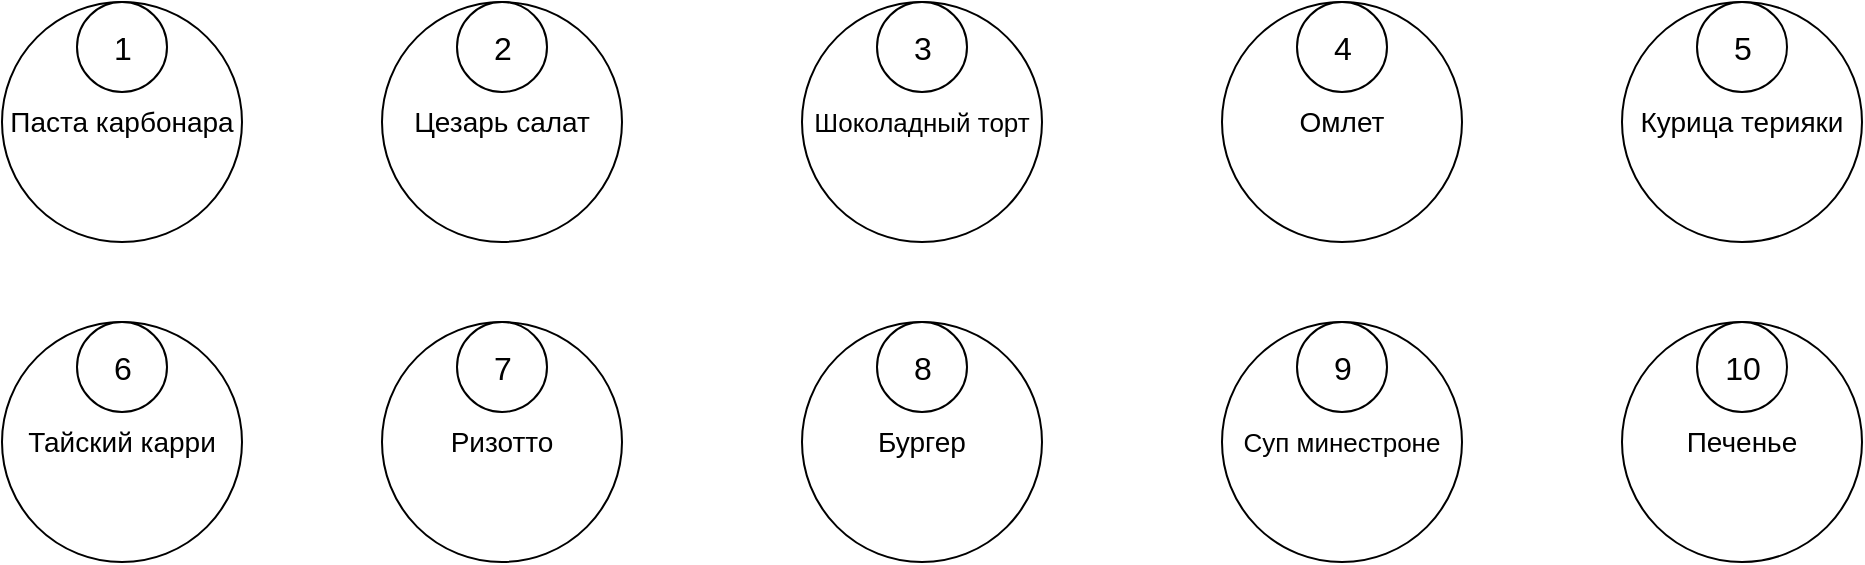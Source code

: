 <mxfile version="27.0.2" pages="6">
  <diagram name="Рецепты" id="PHiLIq2vT_D9kYJcYUrJ">
    <mxGraphModel dx="1603" dy="823" grid="1" gridSize="10" guides="1" tooltips="1" connect="1" arrows="1" fold="1" page="1" pageScale="1" pageWidth="1169" pageHeight="827" math="0" shadow="0">
      <root>
        <mxCell id="0" />
        <mxCell id="1" parent="0" />
        <mxCell id="n6onxvDTmMI1hdRBcBUF-22" value="&lt;font style=&quot;font-size: 14px;&quot;&gt;Паста карбонара&lt;/font&gt;" style="ellipse;whiteSpace=wrap;html=1;aspect=fixed;" parent="1" vertex="1">
          <mxGeometry x="110" y="40" width="120" height="120" as="geometry" />
        </mxCell>
        <mxCell id="n6onxvDTmMI1hdRBcBUF-23" value="&lt;font style=&quot;font-size: 16px;&quot;&gt;1&lt;/font&gt;" style="ellipse;whiteSpace=wrap;html=1;aspect=fixed;" parent="1" vertex="1">
          <mxGeometry x="147.5" y="40" width="45" height="45" as="geometry" />
        </mxCell>
        <mxCell id="n6onxvDTmMI1hdRBcBUF-24" value="&lt;font style=&quot;font-size: 14px;&quot;&gt;Цезарь салат&lt;/font&gt;" style="ellipse;whiteSpace=wrap;html=1;aspect=fixed;" parent="1" vertex="1">
          <mxGeometry x="300" y="40" width="120" height="120" as="geometry" />
        </mxCell>
        <mxCell id="n6onxvDTmMI1hdRBcBUF-25" value="&lt;font style=&quot;font-size: 16px;&quot;&gt;2&lt;/font&gt;" style="ellipse;whiteSpace=wrap;html=1;aspect=fixed;" parent="1" vertex="1">
          <mxGeometry x="337.5" y="40" width="45" height="45" as="geometry" />
        </mxCell>
        <mxCell id="n6onxvDTmMI1hdRBcBUF-26" value="&lt;font style=&quot;font-size: 13px;&quot;&gt;Шоколадный торт&lt;/font&gt;" style="ellipse;whiteSpace=wrap;html=1;aspect=fixed;" parent="1" vertex="1">
          <mxGeometry x="510" y="40" width="120" height="120" as="geometry" />
        </mxCell>
        <mxCell id="n6onxvDTmMI1hdRBcBUF-27" value="&lt;font style=&quot;font-size: 16px;&quot;&gt;3&lt;/font&gt;" style="ellipse;whiteSpace=wrap;html=1;aspect=fixed;" parent="1" vertex="1">
          <mxGeometry x="547.5" y="40" width="45" height="45" as="geometry" />
        </mxCell>
        <mxCell id="n6onxvDTmMI1hdRBcBUF-28" value="&lt;font style=&quot;font-size: 14px;&quot;&gt;Омлет&lt;/font&gt;" style="ellipse;whiteSpace=wrap;html=1;aspect=fixed;" parent="1" vertex="1">
          <mxGeometry x="720" y="40" width="120" height="120" as="geometry" />
        </mxCell>
        <mxCell id="n6onxvDTmMI1hdRBcBUF-29" value="&lt;font size=&quot;3&quot;&gt;4&lt;/font&gt;" style="ellipse;whiteSpace=wrap;html=1;aspect=fixed;" parent="1" vertex="1">
          <mxGeometry x="757.5" y="40" width="45" height="45" as="geometry" />
        </mxCell>
        <mxCell id="n6onxvDTmMI1hdRBcBUF-30" value="&lt;font style=&quot;font-size: 14px;&quot;&gt;Курица терияки&lt;/font&gt;" style="ellipse;whiteSpace=wrap;html=1;aspect=fixed;" parent="1" vertex="1">
          <mxGeometry x="920" y="40" width="120" height="120" as="geometry" />
        </mxCell>
        <mxCell id="n6onxvDTmMI1hdRBcBUF-31" value="&lt;font style=&quot;font-size: 16px;&quot;&gt;5&lt;/font&gt;" style="ellipse;whiteSpace=wrap;html=1;aspect=fixed;" parent="1" vertex="1">
          <mxGeometry x="957.5" y="40" width="45" height="45" as="geometry" />
        </mxCell>
        <mxCell id="n6onxvDTmMI1hdRBcBUF-32" value="&lt;font style=&quot;font-size: 14px;&quot;&gt;Тайский карри&lt;/font&gt;" style="ellipse;whiteSpace=wrap;html=1;aspect=fixed;" parent="1" vertex="1">
          <mxGeometry x="110" y="200" width="120" height="120" as="geometry" />
        </mxCell>
        <mxCell id="n6onxvDTmMI1hdRBcBUF-33" value="&lt;font size=&quot;3&quot;&gt;6&lt;/font&gt;" style="ellipse;whiteSpace=wrap;html=1;aspect=fixed;" parent="1" vertex="1">
          <mxGeometry x="147.5" y="200" width="45" height="45" as="geometry" />
        </mxCell>
        <mxCell id="n6onxvDTmMI1hdRBcBUF-34" value="&lt;font style=&quot;font-size: 14px;&quot;&gt;Ризотто&lt;/font&gt;" style="ellipse;whiteSpace=wrap;html=1;aspect=fixed;" parent="1" vertex="1">
          <mxGeometry x="300" y="200" width="120" height="120" as="geometry" />
        </mxCell>
        <mxCell id="n6onxvDTmMI1hdRBcBUF-35" value="&lt;font size=&quot;3&quot;&gt;7&lt;/font&gt;" style="ellipse;whiteSpace=wrap;html=1;aspect=fixed;" parent="1" vertex="1">
          <mxGeometry x="337.5" y="200" width="45" height="45" as="geometry" />
        </mxCell>
        <mxCell id="n6onxvDTmMI1hdRBcBUF-36" value="&lt;font style=&quot;font-size: 14px;&quot;&gt;Бургер&lt;/font&gt;" style="ellipse;whiteSpace=wrap;html=1;aspect=fixed;" parent="1" vertex="1">
          <mxGeometry x="510" y="200" width="120" height="120" as="geometry" />
        </mxCell>
        <mxCell id="n6onxvDTmMI1hdRBcBUF-37" value="&lt;font size=&quot;3&quot;&gt;8&lt;/font&gt;" style="ellipse;whiteSpace=wrap;html=1;aspect=fixed;" parent="1" vertex="1">
          <mxGeometry x="547.5" y="200" width="45" height="45" as="geometry" />
        </mxCell>
        <mxCell id="n6onxvDTmMI1hdRBcBUF-38" value="&lt;font style=&quot;font-size: 13px;&quot;&gt;Суп минестроне&lt;/font&gt;" style="ellipse;whiteSpace=wrap;html=1;aspect=fixed;" parent="1" vertex="1">
          <mxGeometry x="720" y="200" width="120" height="120" as="geometry" />
        </mxCell>
        <mxCell id="n6onxvDTmMI1hdRBcBUF-39" value="&lt;font size=&quot;3&quot;&gt;9&lt;/font&gt;" style="ellipse;whiteSpace=wrap;html=1;aspect=fixed;" parent="1" vertex="1">
          <mxGeometry x="757.5" y="200" width="45" height="45" as="geometry" />
        </mxCell>
        <mxCell id="n6onxvDTmMI1hdRBcBUF-40" value="&lt;font style=&quot;font-size: 14px;&quot;&gt;Печенье&lt;/font&gt;" style="ellipse;whiteSpace=wrap;html=1;aspect=fixed;" parent="1" vertex="1">
          <mxGeometry x="920" y="200" width="120" height="120" as="geometry" />
        </mxCell>
        <mxCell id="n6onxvDTmMI1hdRBcBUF-41" value="&lt;font size=&quot;3&quot;&gt;10&lt;/font&gt;" style="ellipse;whiteSpace=wrap;html=1;aspect=fixed;" parent="1" vertex="1">
          <mxGeometry x="957.5" y="200" width="45" height="45" as="geometry" />
        </mxCell>
      </root>
    </mxGraphModel>
  </diagram>
  <diagram id="PeE2TYELC_hSbLIVngp6" name="Ингредиенты ">
    <mxGraphModel dx="1408" dy="2108" grid="1" gridSize="10" guides="1" tooltips="1" connect="1" arrows="1" fold="1" page="1" pageScale="1" pageWidth="1169" pageHeight="827" math="0" shadow="0">
      <root>
        <mxCell id="0" />
        <mxCell id="1" parent="0" />
        <mxCell id="mdU7J_Ebo9tEx6lbOtLi-1" value="&lt;div&gt;&lt;span style=&quot;font-size: 14px; background-color: transparent; color: light-dark(rgb(0, 0, 0), rgb(255, 255, 255));&quot;&gt;Спагетти&lt;/span&gt;&lt;/div&gt;" style="ellipse;shape=cloud;whiteSpace=wrap;html=1;" parent="1" vertex="1">
          <mxGeometry x="30" y="40" width="150" height="100" as="geometry" />
        </mxCell>
        <mxCell id="mdU7J_Ebo9tEx6lbOtLi-2" value="&lt;font style=&quot;font-size: 14px;&quot;&gt;1&lt;/font&gt;" style="ellipse;shape=cloud;whiteSpace=wrap;html=1;" parent="1" vertex="1">
          <mxGeometry x="70" y="40" width="60" height="40" as="geometry" />
        </mxCell>
        <mxCell id="mdU7J_Ebo9tEx6lbOtLi-4" value="&lt;font style=&quot;font-size: 14px;&quot;&gt;Яйца&lt;/font&gt;" style="ellipse;shape=cloud;whiteSpace=wrap;html=1;" parent="1" vertex="1">
          <mxGeometry x="250" y="40" width="150" height="100" as="geometry" />
        </mxCell>
        <mxCell id="mdU7J_Ebo9tEx6lbOtLi-5" value="&lt;font style=&quot;font-size: 14px;&quot;&gt;2&lt;/font&gt;" style="ellipse;shape=cloud;whiteSpace=wrap;html=1;" parent="1" vertex="1">
          <mxGeometry x="290" y="40" width="60" height="40" as="geometry" />
        </mxCell>
        <mxCell id="mdU7J_Ebo9tEx6lbOtLi-6" value="&lt;font style=&quot;font-size: 14px;&quot;&gt;Бекон&lt;/font&gt;" style="ellipse;shape=cloud;whiteSpace=wrap;html=1;" parent="1" vertex="1">
          <mxGeometry x="470" y="40" width="150" height="100" as="geometry" />
        </mxCell>
        <mxCell id="mdU7J_Ebo9tEx6lbOtLi-7" value="&lt;font style=&quot;font-size: 14px;&quot;&gt;3&lt;/font&gt;" style="ellipse;shape=cloud;whiteSpace=wrap;html=1;" parent="1" vertex="1">
          <mxGeometry x="510" y="40" width="60" height="40" as="geometry" />
        </mxCell>
        <mxCell id="mdU7J_Ebo9tEx6lbOtLi-8" value="&lt;font style=&quot;font-size: 14px;&quot;&gt;Салат&lt;/font&gt;" style="ellipse;shape=cloud;whiteSpace=wrap;html=1;" parent="1" vertex="1">
          <mxGeometry x="690" y="40" width="150" height="100" as="geometry" />
        </mxCell>
        <mxCell id="mdU7J_Ebo9tEx6lbOtLi-9" value="&lt;font style=&quot;font-size: 14px;&quot;&gt;4&lt;/font&gt;" style="ellipse;shape=cloud;whiteSpace=wrap;html=1;" parent="1" vertex="1">
          <mxGeometry x="730" y="40" width="60" height="40" as="geometry" />
        </mxCell>
        <mxCell id="mdU7J_Ebo9tEx6lbOtLi-10" value="&lt;font style=&quot;font-size: 14px;&quot;&gt;Куриное филе&lt;/font&gt;" style="ellipse;shape=cloud;whiteSpace=wrap;html=1;" parent="1" vertex="1">
          <mxGeometry x="890" y="40" width="150" height="100" as="geometry" />
        </mxCell>
        <mxCell id="mdU7J_Ebo9tEx6lbOtLi-11" value="&lt;font style=&quot;font-size: 14px;&quot;&gt;5&lt;/font&gt;" style="ellipse;shape=cloud;whiteSpace=wrap;html=1;" parent="1" vertex="1">
          <mxGeometry x="930" y="40" width="60" height="40" as="geometry" />
        </mxCell>
        <mxCell id="mdU7J_Ebo9tEx6lbOtLi-14" value="&lt;font style=&quot;font-size: 14px;&quot;&gt;Шоколад&lt;/font&gt;" style="ellipse;shape=cloud;whiteSpace=wrap;html=1;" parent="1" vertex="1">
          <mxGeometry x="250" y="160" width="150" height="100" as="geometry" />
        </mxCell>
        <mxCell id="mdU7J_Ebo9tEx6lbOtLi-15" value="&lt;font style=&quot;font-size: 14px;&quot;&gt;7&lt;/font&gt;" style="ellipse;shape=cloud;whiteSpace=wrap;html=1;" parent="1" vertex="1">
          <mxGeometry x="290" y="160" width="60" height="40" as="geometry" />
        </mxCell>
        <mxCell id="mdU7J_Ebo9tEx6lbOtLi-16" value="&lt;font style=&quot;font-size: 14px;&quot;&gt;Мука&lt;/font&gt;" style="ellipse;shape=cloud;whiteSpace=wrap;html=1;" parent="1" vertex="1">
          <mxGeometry x="465" y="160" width="150" height="100" as="geometry" />
        </mxCell>
        <mxCell id="mdU7J_Ebo9tEx6lbOtLi-17" value="&lt;font style=&quot;font-size: 14px;&quot;&gt;8&lt;/font&gt;" style="ellipse;shape=cloud;whiteSpace=wrap;html=1;" parent="1" vertex="1">
          <mxGeometry x="505" y="160" width="60" height="40" as="geometry" />
        </mxCell>
        <mxCell id="mdU7J_Ebo9tEx6lbOtLi-18" value="&lt;font style=&quot;font-size: 14px;&quot;&gt;Грибы&lt;/font&gt;" style="ellipse;shape=cloud;whiteSpace=wrap;html=1;" parent="1" vertex="1">
          <mxGeometry x="690" y="160" width="150" height="100" as="geometry" />
        </mxCell>
        <mxCell id="mdU7J_Ebo9tEx6lbOtLi-19" value="&lt;font style=&quot;font-size: 14px;&quot;&gt;9&lt;/font&gt;" style="ellipse;shape=cloud;whiteSpace=wrap;html=1;" parent="1" vertex="1">
          <mxGeometry x="730" y="160" width="60" height="40" as="geometry" />
        </mxCell>
        <mxCell id="mdU7J_Ebo9tEx6lbOtLi-20" value="&lt;font style=&quot;font-size: 14px;&quot;&gt;Лук&lt;/font&gt;" style="ellipse;shape=cloud;whiteSpace=wrap;html=1;" parent="1" vertex="1">
          <mxGeometry x="885" y="160" width="150" height="100" as="geometry" />
        </mxCell>
        <mxCell id="mdU7J_Ebo9tEx6lbOtLi-21" value="&lt;font style=&quot;font-size: 14px;&quot;&gt;10&lt;/font&gt;" style="ellipse;shape=cloud;whiteSpace=wrap;html=1;" parent="1" vertex="1">
          <mxGeometry x="925" y="160" width="60" height="40" as="geometry" />
        </mxCell>
        <mxCell id="mdU7J_Ebo9tEx6lbOtLi-22" value="&lt;font style=&quot;font-size: 14px;&quot;&gt;Соус терияки&lt;/font&gt;" style="ellipse;shape=cloud;whiteSpace=wrap;html=1;" parent="1" vertex="1">
          <mxGeometry x="30" y="160" width="150" height="100" as="geometry" />
        </mxCell>
        <mxCell id="mdU7J_Ebo9tEx6lbOtLi-23" value="&lt;font style=&quot;font-size: 14px;&quot;&gt;6&lt;/font&gt;" style="ellipse;shape=cloud;whiteSpace=wrap;html=1;" parent="1" vertex="1">
          <mxGeometry x="70" y="160" width="60" height="40" as="geometry" />
        </mxCell>
      </root>
    </mxGraphModel>
  </diagram>
  <diagram id="2RU0EbWHRfKL3OItZ1xQ" name="МетодыПриготовления">
    <mxGraphModel dx="1247" dy="1189" grid="1" gridSize="10" guides="1" tooltips="1" connect="1" arrows="1" fold="1" page="1" pageScale="1" pageWidth="1169" pageHeight="827" math="0" shadow="0">
      <root>
        <mxCell id="0" />
        <mxCell id="1" parent="0" />
        <mxCell id="9xadDI_x3VXEpbNX4CMa-1" value="Варка" style="whiteSpace=wrap;html=1;aspect=fixed;" vertex="1" parent="1">
          <mxGeometry x="120" y="40" width="80" height="80" as="geometry" />
        </mxCell>
        <mxCell id="9xadDI_x3VXEpbNX4CMa-2" value="1" style="whiteSpace=wrap;html=1;aspect=fixed;" vertex="1" parent="1">
          <mxGeometry x="145" y="40" width="30" height="30" as="geometry" />
        </mxCell>
        <mxCell id="9xadDI_x3VXEpbNX4CMa-3" value="Жарка" style="whiteSpace=wrap;html=1;aspect=fixed;" vertex="1" parent="1">
          <mxGeometry x="317.5" y="40" width="80" height="80" as="geometry" />
        </mxCell>
        <mxCell id="9xadDI_x3VXEpbNX4CMa-4" value="2" style="whiteSpace=wrap;html=1;aspect=fixed;" vertex="1" parent="1">
          <mxGeometry x="342.5" y="40" width="30" height="30" as="geometry" />
        </mxCell>
        <mxCell id="9xadDI_x3VXEpbNX4CMa-5" value="Запекание" style="whiteSpace=wrap;html=1;aspect=fixed;" vertex="1" parent="1">
          <mxGeometry x="530" y="40" width="80" height="80" as="geometry" />
        </mxCell>
        <mxCell id="9xadDI_x3VXEpbNX4CMa-6" value="3" style="whiteSpace=wrap;html=1;aspect=fixed;" vertex="1" parent="1">
          <mxGeometry x="555" y="40" width="30" height="30" as="geometry" />
        </mxCell>
        <mxCell id="9xadDI_x3VXEpbNX4CMa-7" value="Тушение" style="whiteSpace=wrap;html=1;aspect=fixed;" vertex="1" parent="1">
          <mxGeometry x="760" y="40" width="80" height="80" as="geometry" />
        </mxCell>
        <mxCell id="9xadDI_x3VXEpbNX4CMa-8" value="4" style="whiteSpace=wrap;html=1;aspect=fixed;" vertex="1" parent="1">
          <mxGeometry x="785" y="40" width="30" height="30" as="geometry" />
        </mxCell>
        <mxCell id="9xadDI_x3VXEpbNX4CMa-9" value="Запаривание" style="whiteSpace=wrap;html=1;aspect=fixed;" vertex="1" parent="1">
          <mxGeometry x="960" y="40" width="80" height="80" as="geometry" />
        </mxCell>
        <mxCell id="9xadDI_x3VXEpbNX4CMa-10" value="5" style="whiteSpace=wrap;html=1;aspect=fixed;" vertex="1" parent="1">
          <mxGeometry x="985" y="40" width="30" height="30" as="geometry" />
        </mxCell>
        <mxCell id="9xadDI_x3VXEpbNX4CMa-11" value="&lt;font style=&quot;font-size: 10px;&quot;&gt;Приготовление на пару&lt;/font&gt;" style="whiteSpace=wrap;html=1;aspect=fixed;" vertex="1" parent="1">
          <mxGeometry x="120" y="160" width="80" height="80" as="geometry" />
        </mxCell>
        <mxCell id="9xadDI_x3VXEpbNX4CMa-12" value="6" style="whiteSpace=wrap;html=1;aspect=fixed;" vertex="1" parent="1">
          <mxGeometry x="148.75" y="160" width="22.5" height="22.5" as="geometry" />
        </mxCell>
        <mxCell id="9xadDI_x3VXEpbNX4CMa-13" value="Гриль" style="whiteSpace=wrap;html=1;aspect=fixed;" vertex="1" parent="1">
          <mxGeometry x="317.5" y="160" width="80" height="80" as="geometry" />
        </mxCell>
        <mxCell id="9xadDI_x3VXEpbNX4CMa-14" value="7" style="whiteSpace=wrap;html=1;aspect=fixed;" vertex="1" parent="1">
          <mxGeometry x="345" y="160" width="25" height="25" as="geometry" />
        </mxCell>
        <mxCell id="9xadDI_x3VXEpbNX4CMa-15" value="&lt;font style=&quot;font-size: 10px;&quot;&gt;Запекание в микроволновке&lt;/font&gt;" style="whiteSpace=wrap;html=1;aspect=fixed;" vertex="1" parent="1">
          <mxGeometry x="530" y="160" width="80" height="80" as="geometry" />
        </mxCell>
        <mxCell id="9xadDI_x3VXEpbNX4CMa-16" value="8" style="whiteSpace=wrap;html=1;aspect=fixed;" vertex="1" parent="1">
          <mxGeometry x="557.5" y="160" width="25" height="25" as="geometry" />
        </mxCell>
        <mxCell id="9xadDI_x3VXEpbNX4CMa-17" value="Смешивание" style="whiteSpace=wrap;html=1;aspect=fixed;" vertex="1" parent="1">
          <mxGeometry x="760" y="160" width="80" height="80" as="geometry" />
        </mxCell>
        <mxCell id="9xadDI_x3VXEpbNX4CMa-18" value="9" style="whiteSpace=wrap;html=1;aspect=fixed;" vertex="1" parent="1">
          <mxGeometry x="785" y="160" width="30" height="30" as="geometry" />
        </mxCell>
        <mxCell id="9xadDI_x3VXEpbNX4CMa-19" value="Копчение" style="whiteSpace=wrap;html=1;aspect=fixed;" vertex="1" parent="1">
          <mxGeometry x="960" y="160" width="80" height="80" as="geometry" />
        </mxCell>
        <mxCell id="9xadDI_x3VXEpbNX4CMa-20" value="10" style="whiteSpace=wrap;html=1;aspect=fixed;" vertex="1" parent="1">
          <mxGeometry x="985" y="160" width="30" height="30" as="geometry" />
        </mxCell>
      </root>
    </mxGraphModel>
  </diagram>
  <diagram id="_zWtBKHUQcSttkrMMRda" name="ГотовитьсяИз">
    <mxGraphModel dx="1560" dy="1338" grid="1" gridSize="10" guides="1" tooltips="1" connect="1" arrows="1" fold="1" page="1" pageScale="1" pageWidth="1654" pageHeight="1169" math="0" shadow="0">
      <root>
        <mxCell id="0" />
        <mxCell id="1" parent="0" />
        <mxCell id="xqUW2kxfaH_BdkWxtVFd-1" style="edgeStyle=orthogonalEdgeStyle;rounded=0;orthogonalLoop=1;jettySize=auto;html=1;exitX=0.55;exitY=0.95;exitDx=0;exitDy=0;exitPerimeter=0;entryX=0;entryY=0.5;entryDx=0;entryDy=0;" edge="1" parent="1" source="WOd_kVUgk42ql4D-GGMo-1" target="Z7zeJ2SPwOzKe09ysclz-11">
          <mxGeometry relative="1" as="geometry" />
        </mxCell>
        <mxCell id="WOd_kVUgk42ql4D-GGMo-1" value="&lt;div&gt;&lt;span style=&quot;font-size: 14px; background-color: transparent; color: light-dark(rgb(0, 0, 0), rgb(255, 255, 255));&quot;&gt;Спагетти&lt;/span&gt;&lt;/div&gt;" style="ellipse;shape=cloud;whiteSpace=wrap;html=1;" vertex="1" parent="1">
          <mxGeometry x="50" y="485" width="150" height="100" as="geometry" />
        </mxCell>
        <mxCell id="WOd_kVUgk42ql4D-GGMo-2" value="&lt;font style=&quot;font-size: 14px;&quot;&gt;1&lt;/font&gt;" style="ellipse;shape=cloud;whiteSpace=wrap;html=1;" vertex="1" parent="1">
          <mxGeometry x="90" y="485" width="60" height="40" as="geometry" />
        </mxCell>
        <mxCell id="Z7zeJ2SPwOzKe09ysclz-27" style="edgeStyle=orthogonalEdgeStyle;rounded=0;orthogonalLoop=1;jettySize=auto;html=1;exitX=0.4;exitY=0.1;exitDx=0;exitDy=0;exitPerimeter=0;entryX=0.5;entryY=1;entryDx=0;entryDy=0;" edge="1" parent="1" source="WOd_kVUgk42ql4D-GGMo-3" target="Z7zeJ2SPwOzKe09ysclz-3">
          <mxGeometry relative="1" as="geometry" />
        </mxCell>
        <mxCell id="Z7zeJ2SPwOzKe09ysclz-35" style="edgeStyle=orthogonalEdgeStyle;rounded=0;orthogonalLoop=1;jettySize=auto;html=1;exitX=0.31;exitY=0.8;exitDx=0;exitDy=0;exitPerimeter=0;entryX=0.5;entryY=0;entryDx=0;entryDy=0;" edge="1" parent="1" source="WOd_kVUgk42ql4D-GGMo-3" target="Z7zeJ2SPwOzKe09ysclz-7">
          <mxGeometry relative="1" as="geometry" />
        </mxCell>
        <mxCell id="Z7zeJ2SPwOzKe09ysclz-42" style="edgeStyle=orthogonalEdgeStyle;rounded=0;orthogonalLoop=1;jettySize=auto;html=1;exitX=0.96;exitY=0.7;exitDx=0;exitDy=0;exitPerimeter=0;" edge="1" parent="1" source="WOd_kVUgk42ql4D-GGMo-3" target="Z7zeJ2SPwOzKe09ysclz-13">
          <mxGeometry relative="1" as="geometry" />
        </mxCell>
        <mxCell id="Z7zeJ2SPwOzKe09ysclz-45" style="edgeStyle=orthogonalEdgeStyle;rounded=0;orthogonalLoop=1;jettySize=auto;html=1;exitX=0.55;exitY=0.95;exitDx=0;exitDy=0;exitPerimeter=0;entryX=0;entryY=0.5;entryDx=0;entryDy=0;" edge="1" parent="1" source="WOd_kVUgk42ql4D-GGMo-3" target="Z7zeJ2SPwOzKe09ysclz-19">
          <mxGeometry relative="1" as="geometry" />
        </mxCell>
        <mxCell id="WOd_kVUgk42ql4D-GGMo-3" value="&lt;font style=&quot;font-size: 14px;&quot;&gt;Яйца&lt;/font&gt;" style="ellipse;shape=cloud;whiteSpace=wrap;html=1;" vertex="1" parent="1">
          <mxGeometry x="620" y="410" width="150" height="100" as="geometry" />
        </mxCell>
        <mxCell id="WOd_kVUgk42ql4D-GGMo-4" value="&lt;font style=&quot;font-size: 14px;&quot;&gt;2&lt;/font&gt;" style="ellipse;shape=cloud;whiteSpace=wrap;html=1;" vertex="1" parent="1">
          <mxGeometry x="657.5" y="412.5" width="60" height="40" as="geometry" />
        </mxCell>
        <mxCell id="Z7zeJ2SPwOzKe09ysclz-24" style="edgeStyle=orthogonalEdgeStyle;rounded=0;orthogonalLoop=1;jettySize=auto;html=1;exitX=0.55;exitY=0.95;exitDx=0;exitDy=0;exitPerimeter=0;entryX=0.5;entryY=0;entryDx=0;entryDy=0;" edge="1" parent="1" source="WOd_kVUgk42ql4D-GGMo-5" target="Z7zeJ2SPwOzKe09ysclz-2">
          <mxGeometry relative="1" as="geometry" />
        </mxCell>
        <mxCell id="WOd_kVUgk42ql4D-GGMo-5" value="&lt;font style=&quot;font-size: 14px;&quot;&gt;Бекон&lt;/font&gt;" style="ellipse;shape=cloud;whiteSpace=wrap;html=1;" vertex="1" parent="1">
          <mxGeometry x="360" y="170" width="150" height="100" as="geometry" />
        </mxCell>
        <mxCell id="WOd_kVUgk42ql4D-GGMo-6" value="&lt;font style=&quot;font-size: 14px;&quot;&gt;3&lt;/font&gt;" style="ellipse;shape=cloud;whiteSpace=wrap;html=1;" vertex="1" parent="1">
          <mxGeometry x="400" y="170" width="60" height="40" as="geometry" />
        </mxCell>
        <mxCell id="Z7zeJ2SPwOzKe09ysclz-28" style="edgeStyle=orthogonalEdgeStyle;rounded=0;orthogonalLoop=1;jettySize=auto;html=1;exitX=0.16;exitY=0.55;exitDx=0;exitDy=0;exitPerimeter=0;entryX=1;entryY=0;entryDx=0;entryDy=0;" edge="1" parent="1" source="WOd_kVUgk42ql4D-GGMo-7" target="Z7zeJ2SPwOzKe09ysclz-3">
          <mxGeometry relative="1" as="geometry" />
        </mxCell>
        <mxCell id="Z7zeJ2SPwOzKe09ysclz-31" style="edgeStyle=orthogonalEdgeStyle;rounded=0;orthogonalLoop=1;jettySize=auto;html=1;exitX=0.96;exitY=0.7;exitDx=0;exitDy=0;exitPerimeter=0;entryX=0;entryY=0.5;entryDx=0;entryDy=0;" edge="1" parent="1" source="WOd_kVUgk42ql4D-GGMo-7" target="Z7zeJ2SPwOzKe09ysclz-15">
          <mxGeometry relative="1" as="geometry" />
        </mxCell>
        <mxCell id="WOd_kVUgk42ql4D-GGMo-7" value="&lt;font style=&quot;font-size: 14px;&quot;&gt;Салат&lt;/font&gt;" style="ellipse;shape=cloud;whiteSpace=wrap;html=1;" vertex="1" parent="1">
          <mxGeometry x="827" y="60" width="150" height="100" as="geometry" />
        </mxCell>
        <mxCell id="WOd_kVUgk42ql4D-GGMo-8" value="&lt;font style=&quot;font-size: 14px;&quot;&gt;4&lt;/font&gt;" style="ellipse;shape=cloud;whiteSpace=wrap;html=1;" vertex="1" parent="1">
          <mxGeometry x="867" y="60" width="60" height="40" as="geometry" />
        </mxCell>
        <mxCell id="Z7zeJ2SPwOzKe09ysclz-29" style="edgeStyle=orthogonalEdgeStyle;rounded=0;orthogonalLoop=1;jettySize=auto;html=1;exitX=0.07;exitY=0.4;exitDx=0;exitDy=0;exitPerimeter=0;entryX=1;entryY=1;entryDx=0;entryDy=0;" edge="1" parent="1" source="WOd_kVUgk42ql4D-GGMo-9" target="Z7zeJ2SPwOzKe09ysclz-3">
          <mxGeometry relative="1" as="geometry" />
        </mxCell>
        <mxCell id="Z7zeJ2SPwOzKe09ysclz-30" style="edgeStyle=orthogonalEdgeStyle;rounded=0;orthogonalLoop=1;jettySize=auto;html=1;exitX=0.875;exitY=0.5;exitDx=0;exitDy=0;exitPerimeter=0;entryX=0;entryY=1;entryDx=0;entryDy=0;" edge="1" parent="1" source="WOd_kVUgk42ql4D-GGMo-9" target="Z7zeJ2SPwOzKe09ysclz-15">
          <mxGeometry relative="1" as="geometry">
            <Array as="points">
              <mxPoint x="1001" y="280" />
              <mxPoint x="1168" y="280" />
            </Array>
          </mxGeometry>
        </mxCell>
        <mxCell id="Z7zeJ2SPwOzKe09ysclz-32" style="edgeStyle=orthogonalEdgeStyle;rounded=0;orthogonalLoop=1;jettySize=auto;html=1;exitX=0.8;exitY=0.8;exitDx=0;exitDy=0;exitPerimeter=0;entryX=0;entryY=0;entryDx=0;entryDy=0;" edge="1" parent="1" source="WOd_kVUgk42ql4D-GGMo-9" target="Z7zeJ2SPwOzKe09ysclz-9">
          <mxGeometry relative="1" as="geometry" />
        </mxCell>
        <mxCell id="Z7zeJ2SPwOzKe09ysclz-44" style="edgeStyle=orthogonalEdgeStyle;rounded=0;orthogonalLoop=1;jettySize=auto;html=1;exitX=0.13;exitY=0.77;exitDx=0;exitDy=0;exitPerimeter=0;entryX=0.5;entryY=0;entryDx=0;entryDy=0;" edge="1" parent="1" source="WOd_kVUgk42ql4D-GGMo-9" target="Z7zeJ2SPwOzKe09ysclz-13">
          <mxGeometry relative="1" as="geometry" />
        </mxCell>
        <mxCell id="WOd_kVUgk42ql4D-GGMo-9" value="&lt;font style=&quot;font-size: 14px;&quot;&gt;Куриное филе&lt;/font&gt;" style="ellipse;shape=cloud;whiteSpace=wrap;html=1;" vertex="1" parent="1">
          <mxGeometry x="870" y="292.5" width="150" height="100" as="geometry" />
        </mxCell>
        <mxCell id="WOd_kVUgk42ql4D-GGMo-10" value="&lt;font style=&quot;font-size: 14px;&quot;&gt;5&lt;/font&gt;" style="ellipse;shape=cloud;whiteSpace=wrap;html=1;" vertex="1" parent="1">
          <mxGeometry x="910" y="292.5" width="60" height="40" as="geometry" />
        </mxCell>
        <mxCell id="Z7zeJ2SPwOzKe09ysclz-48" style="edgeStyle=orthogonalEdgeStyle;rounded=0;orthogonalLoop=1;jettySize=auto;html=1;exitX=0.96;exitY=0.7;exitDx=0;exitDy=0;exitPerimeter=0;entryX=0;entryY=0;entryDx=0;entryDy=0;" edge="1" parent="1" source="WOd_kVUgk42ql4D-GGMo-11" target="Z7zeJ2SPwOzKe09ysclz-5">
          <mxGeometry relative="1" as="geometry" />
        </mxCell>
        <mxCell id="Z7zeJ2SPwOzKe09ysclz-49" style="edgeStyle=orthogonalEdgeStyle;rounded=0;orthogonalLoop=1;jettySize=auto;html=1;exitX=0.16;exitY=0.55;exitDx=0;exitDy=0;exitPerimeter=0;entryX=1;entryY=0.5;entryDx=0;entryDy=0;" edge="1" parent="1" source="WOd_kVUgk42ql4D-GGMo-11" target="Z7zeJ2SPwOzKe09ysclz-19">
          <mxGeometry relative="1" as="geometry" />
        </mxCell>
        <mxCell id="WOd_kVUgk42ql4D-GGMo-11" value="&lt;font style=&quot;font-size: 14px;&quot;&gt;Шоколад&lt;/font&gt;" style="ellipse;shape=cloud;whiteSpace=wrap;html=1;" vertex="1" parent="1">
          <mxGeometry x="927" y="532.5" width="150" height="100" as="geometry" />
        </mxCell>
        <mxCell id="WOd_kVUgk42ql4D-GGMo-12" value="&lt;font style=&quot;font-size: 14px;&quot;&gt;7&lt;/font&gt;" style="ellipse;shape=cloud;whiteSpace=wrap;html=1;" vertex="1" parent="1">
          <mxGeometry x="967" y="532.5" width="60" height="40" as="geometry" />
        </mxCell>
        <mxCell id="Z7zeJ2SPwOzKe09ysclz-46" style="edgeStyle=orthogonalEdgeStyle;rounded=0;orthogonalLoop=1;jettySize=auto;html=1;exitX=0.07;exitY=0.4;exitDx=0;exitDy=0;exitPerimeter=0;entryX=0.5;entryY=1;entryDx=0;entryDy=0;" edge="1" parent="1" source="WOd_kVUgk42ql4D-GGMo-13" target="Z7zeJ2SPwOzKe09ysclz-19">
          <mxGeometry relative="1" as="geometry" />
        </mxCell>
        <mxCell id="Z7zeJ2SPwOzKe09ysclz-47" style="edgeStyle=orthogonalEdgeStyle;rounded=0;orthogonalLoop=1;jettySize=auto;html=1;exitX=0.875;exitY=0.5;exitDx=0;exitDy=0;exitPerimeter=0;entryX=0.5;entryY=1;entryDx=0;entryDy=0;" edge="1" parent="1" source="WOd_kVUgk42ql4D-GGMo-13" target="Z7zeJ2SPwOzKe09ysclz-5">
          <mxGeometry relative="1" as="geometry" />
        </mxCell>
        <mxCell id="WOd_kVUgk42ql4D-GGMo-13" value="&lt;font style=&quot;font-size: 14px;&quot;&gt;Мука&lt;/font&gt;" style="ellipse;shape=cloud;whiteSpace=wrap;html=1;" vertex="1" parent="1">
          <mxGeometry x="870" y="735" width="150" height="100" as="geometry" />
        </mxCell>
        <mxCell id="WOd_kVUgk42ql4D-GGMo-14" value="&lt;font style=&quot;font-size: 14px;&quot;&gt;8&lt;/font&gt;" style="ellipse;shape=cloud;whiteSpace=wrap;html=1;" vertex="1" parent="1">
          <mxGeometry x="910" y="735" width="60" height="40" as="geometry" />
        </mxCell>
        <mxCell id="Z7zeJ2SPwOzKe09ysclz-38" style="edgeStyle=orthogonalEdgeStyle;rounded=0;orthogonalLoop=1;jettySize=auto;html=1;exitX=0.07;exitY=0.4;exitDx=0;exitDy=0;exitPerimeter=0;entryX=1;entryY=0.5;entryDx=0;entryDy=0;" edge="1" parent="1" source="WOd_kVUgk42ql4D-GGMo-15" target="Z7zeJ2SPwOzKe09ysclz-11">
          <mxGeometry relative="1" as="geometry" />
        </mxCell>
        <mxCell id="Z7zeJ2SPwOzKe09ysclz-39" style="edgeStyle=orthogonalEdgeStyle;rounded=0;orthogonalLoop=1;jettySize=auto;html=1;exitX=0.625;exitY=0.2;exitDx=0;exitDy=0;exitPerimeter=0;entryX=0.5;entryY=1;entryDx=0;entryDy=0;" edge="1" parent="1" source="WOd_kVUgk42ql4D-GGMo-15" target="Z7zeJ2SPwOzKe09ysclz-7">
          <mxGeometry relative="1" as="geometry" />
        </mxCell>
        <mxCell id="Z7zeJ2SPwOzKe09ysclz-40" style="edgeStyle=orthogonalEdgeStyle;rounded=0;orthogonalLoop=1;jettySize=auto;html=1;exitX=0.31;exitY=0.8;exitDx=0;exitDy=0;exitPerimeter=0;entryX=0.5;entryY=0;entryDx=0;entryDy=0;" edge="1" parent="1" source="WOd_kVUgk42ql4D-GGMo-15" target="Z7zeJ2SPwOzKe09ysclz-18">
          <mxGeometry relative="1" as="geometry" />
        </mxCell>
        <mxCell id="WOd_kVUgk42ql4D-GGMo-15" value="&lt;font style=&quot;font-size: 14px;&quot;&gt;Грибы&lt;/font&gt;" style="ellipse;shape=cloud;whiteSpace=wrap;html=1;" vertex="1" parent="1">
          <mxGeometry x="507.5" y="742.5" width="150" height="100" as="geometry" />
        </mxCell>
        <mxCell id="WOd_kVUgk42ql4D-GGMo-16" value="&lt;font style=&quot;font-size: 14px;&quot;&gt;9&lt;/font&gt;" style="ellipse;shape=cloud;whiteSpace=wrap;html=1;" vertex="1" parent="1">
          <mxGeometry x="547.5" y="742.5" width="60" height="40" as="geometry" />
        </mxCell>
        <mxCell id="Z7zeJ2SPwOzKe09ysclz-36" style="edgeStyle=orthogonalEdgeStyle;rounded=0;orthogonalLoop=1;jettySize=auto;html=1;exitX=0.55;exitY=0.95;exitDx=0;exitDy=0;exitPerimeter=0;entryX=0.5;entryY=0;entryDx=0;entryDy=0;" edge="1" parent="1" source="WOd_kVUgk42ql4D-GGMo-17" target="Z7zeJ2SPwOzKe09ysclz-12">
          <mxGeometry relative="1" as="geometry" />
        </mxCell>
        <mxCell id="Z7zeJ2SPwOzKe09ysclz-37" style="edgeStyle=orthogonalEdgeStyle;rounded=0;orthogonalLoop=1;jettySize=auto;html=1;exitX=0.875;exitY=0.5;exitDx=0;exitDy=0;exitPerimeter=0;entryX=0;entryY=0.5;entryDx=0;entryDy=0;" edge="1" parent="1" source="WOd_kVUgk42ql4D-GGMo-17" target="Z7zeJ2SPwOzKe09ysclz-7">
          <mxGeometry relative="1" as="geometry" />
        </mxCell>
        <mxCell id="WOd_kVUgk42ql4D-GGMo-17" value="&lt;font style=&quot;font-size: 14px;&quot;&gt;Лук&lt;/font&gt;" style="ellipse;shape=cloud;whiteSpace=wrap;html=1;" vertex="1" parent="1">
          <mxGeometry x="225" y="500" width="150" height="100" as="geometry" />
        </mxCell>
        <mxCell id="WOd_kVUgk42ql4D-GGMo-18" value="&lt;font style=&quot;font-size: 14px;&quot;&gt;10&lt;/font&gt;" style="ellipse;shape=cloud;whiteSpace=wrap;html=1;" vertex="1" parent="1">
          <mxGeometry x="265" y="500" width="60" height="40" as="geometry" />
        </mxCell>
        <mxCell id="Z7zeJ2SPwOzKe09ysclz-33" style="edgeStyle=orthogonalEdgeStyle;rounded=0;orthogonalLoop=1;jettySize=auto;html=1;exitX=0.55;exitY=0.95;exitDx=0;exitDy=0;exitPerimeter=0;entryX=0.5;entryY=0;entryDx=0;entryDy=0;" edge="1" parent="1" source="WOd_kVUgk42ql4D-GGMo-19" target="Z7zeJ2SPwOzKe09ysclz-9">
          <mxGeometry relative="1" as="geometry">
            <Array as="points">
              <mxPoint x="1470" y="175" />
              <mxPoint x="1470" y="240" />
              <mxPoint x="1270" y="240" />
            </Array>
          </mxGeometry>
        </mxCell>
        <mxCell id="Z7zeJ2SPwOzKe09ysclz-34" style="edgeStyle=orthogonalEdgeStyle;rounded=0;orthogonalLoop=1;jettySize=auto;html=1;exitX=0.16;exitY=0.55;exitDx=0;exitDy=0;exitPerimeter=0;entryX=1;entryY=0.5;entryDx=0;entryDy=0;" edge="1" parent="1" source="WOd_kVUgk42ql4D-GGMo-19" target="Z7zeJ2SPwOzKe09ysclz-15">
          <mxGeometry relative="1" as="geometry" />
        </mxCell>
        <mxCell id="WOd_kVUgk42ql4D-GGMo-19" value="&lt;font style=&quot;font-size: 14px;&quot;&gt;Соус терияки&lt;/font&gt;" style="ellipse;shape=cloud;whiteSpace=wrap;html=1;" vertex="1" parent="1">
          <mxGeometry x="1390" y="80" width="150" height="100" as="geometry" />
        </mxCell>
        <mxCell id="WOd_kVUgk42ql4D-GGMo-20" value="&lt;font style=&quot;font-size: 14px;&quot;&gt;6&lt;/font&gt;" style="ellipse;shape=cloud;whiteSpace=wrap;html=1;" vertex="1" parent="1">
          <mxGeometry x="1430" y="80" width="60" height="40" as="geometry" />
        </mxCell>
        <mxCell id="Z7zeJ2SPwOzKe09ysclz-22" style="edgeStyle=orthogonalEdgeStyle;rounded=0;orthogonalLoop=1;jettySize=auto;html=1;exitX=0.4;exitY=0.1;exitDx=0;exitDy=0;entryX=0;entryY=0.5;entryDx=0;entryDy=0;exitPerimeter=0;" edge="1" parent="1" source="WOd_kVUgk42ql4D-GGMo-1" target="Z7zeJ2SPwOzKe09ysclz-1">
          <mxGeometry relative="1" as="geometry">
            <mxPoint x="360" y="320" as="targetPoint" />
            <Array as="points">
              <mxPoint x="110" y="433" />
              <mxPoint x="350" y="433" />
            </Array>
          </mxGeometry>
        </mxCell>
        <mxCell id="Z7zeJ2SPwOzKe09ysclz-23" style="edgeStyle=orthogonalEdgeStyle;rounded=0;orthogonalLoop=1;jettySize=auto;html=1;exitX=0.16;exitY=0.55;exitDx=0;exitDy=0;exitPerimeter=0;entryX=1;entryY=0.5;entryDx=0;entryDy=0;" edge="1" parent="1" source="WOd_kVUgk42ql4D-GGMo-3" target="Z7zeJ2SPwOzKe09ysclz-1">
          <mxGeometry relative="1" as="geometry">
            <mxPoint x="660" y="380.077" as="targetPoint" />
          </mxGeometry>
        </mxCell>
        <mxCell id="Z7zeJ2SPwOzKe09ysclz-1" value="&lt;font style=&quot;font-size: 14px;&quot;&gt;Паста карбонара&lt;/font&gt;" style="ellipse;whiteSpace=wrap;html=1;aspect=fixed;" vertex="1" parent="1">
          <mxGeometry x="380" y="372.5" width="120" height="120" as="geometry" />
        </mxCell>
        <mxCell id="Z7zeJ2SPwOzKe09ysclz-2" value="&lt;font style=&quot;font-size: 16px;&quot;&gt;1&lt;/font&gt;" style="ellipse;whiteSpace=wrap;html=1;aspect=fixed;" vertex="1" parent="1">
          <mxGeometry x="417.5" y="372.5" width="45" height="45" as="geometry" />
        </mxCell>
        <mxCell id="Z7zeJ2SPwOzKe09ysclz-3" value="&lt;font style=&quot;font-size: 14px;&quot;&gt;Цезарь салат&lt;/font&gt;" style="ellipse;whiteSpace=wrap;html=1;aspect=fixed;" vertex="1" parent="1">
          <mxGeometry x="620" y="150" width="120" height="120" as="geometry" />
        </mxCell>
        <mxCell id="Z7zeJ2SPwOzKe09ysclz-4" value="&lt;font style=&quot;font-size: 16px;&quot;&gt;2&lt;/font&gt;" style="ellipse;whiteSpace=wrap;html=1;aspect=fixed;" vertex="1" parent="1">
          <mxGeometry x="657.5" y="150" width="45" height="45" as="geometry" />
        </mxCell>
        <mxCell id="Z7zeJ2SPwOzKe09ysclz-5" value="&lt;font style=&quot;font-size: 13px;&quot;&gt;Шоколадный торт&lt;/font&gt;" style="ellipse;whiteSpace=wrap;html=1;aspect=fixed;" vertex="1" parent="1">
          <mxGeometry x="1090" y="622.5" width="120" height="120" as="geometry" />
        </mxCell>
        <mxCell id="Z7zeJ2SPwOzKe09ysclz-6" value="&lt;font style=&quot;font-size: 16px;&quot;&gt;3&lt;/font&gt;" style="ellipse;whiteSpace=wrap;html=1;aspect=fixed;" vertex="1" parent="1">
          <mxGeometry x="1127.5" y="622.5" width="45" height="45" as="geometry" />
        </mxCell>
        <mxCell id="Z7zeJ2SPwOzKe09ysclz-7" value="&lt;font style=&quot;font-size: 14px;&quot;&gt;Омлет&lt;/font&gt;" style="ellipse;whiteSpace=wrap;html=1;aspect=fixed;" vertex="1" parent="1">
          <mxGeometry x="540" y="540" width="120" height="120" as="geometry" />
        </mxCell>
        <mxCell id="Z7zeJ2SPwOzKe09ysclz-8" value="&lt;font size=&quot;3&quot;&gt;4&lt;/font&gt;" style="ellipse;whiteSpace=wrap;html=1;aspect=fixed;" vertex="1" parent="1">
          <mxGeometry x="577.5" y="540" width="45" height="45" as="geometry" />
        </mxCell>
        <mxCell id="Z7zeJ2SPwOzKe09ysclz-9" value="&lt;font style=&quot;font-size: 14px;&quot;&gt;Курица терияки&lt;/font&gt;" style="ellipse;whiteSpace=wrap;html=1;aspect=fixed;" vertex="1" parent="1">
          <mxGeometry x="1210" y="282.5" width="120" height="120" as="geometry" />
        </mxCell>
        <mxCell id="Z7zeJ2SPwOzKe09ysclz-10" value="&lt;font style=&quot;font-size: 16px;&quot;&gt;5&lt;/font&gt;" style="ellipse;whiteSpace=wrap;html=1;aspect=fixed;" vertex="1" parent="1">
          <mxGeometry x="1247.5" y="282.5" width="45" height="45" as="geometry" />
        </mxCell>
        <mxCell id="Z7zeJ2SPwOzKe09ysclz-11" value="&lt;font style=&quot;font-size: 14px;&quot;&gt;Тайский карри&lt;/font&gt;" style="ellipse;whiteSpace=wrap;html=1;aspect=fixed;" vertex="1" parent="1">
          <mxGeometry x="250" y="690" width="120" height="120" as="geometry" />
        </mxCell>
        <mxCell id="Z7zeJ2SPwOzKe09ysclz-12" value="&lt;font size=&quot;3&quot;&gt;6&lt;/font&gt;" style="ellipse;whiteSpace=wrap;html=1;aspect=fixed;" vertex="1" parent="1">
          <mxGeometry x="287.5" y="690" width="45" height="45" as="geometry" />
        </mxCell>
        <mxCell id="Z7zeJ2SPwOzKe09ysclz-13" value="&lt;font style=&quot;font-size: 14px;&quot;&gt;Ризотто&lt;/font&gt;" style="ellipse;whiteSpace=wrap;html=1;aspect=fixed;" vertex="1" parent="1">
          <mxGeometry x="827" y="412.5" width="120" height="120" as="geometry" />
        </mxCell>
        <mxCell id="Z7zeJ2SPwOzKe09ysclz-14" value="&lt;font size=&quot;3&quot;&gt;7&lt;/font&gt;" style="ellipse;whiteSpace=wrap;html=1;aspect=fixed;" vertex="1" parent="1">
          <mxGeometry x="864.5" y="412.5" width="45" height="45" as="geometry" />
        </mxCell>
        <mxCell id="Z7zeJ2SPwOzKe09ysclz-15" value="&lt;font style=&quot;font-size: 14px;&quot;&gt;Бургер&lt;/font&gt;" style="ellipse;whiteSpace=wrap;html=1;aspect=fixed;" vertex="1" parent="1">
          <mxGeometry x="1150" y="70" width="120" height="120" as="geometry" />
        </mxCell>
        <mxCell id="Z7zeJ2SPwOzKe09ysclz-16" value="&lt;font size=&quot;3&quot;&gt;8&lt;/font&gt;" style="ellipse;whiteSpace=wrap;html=1;aspect=fixed;" vertex="1" parent="1">
          <mxGeometry x="1187.5" y="70" width="45" height="45" as="geometry" />
        </mxCell>
        <mxCell id="Z7zeJ2SPwOzKe09ysclz-17" value="&lt;font style=&quot;font-size: 13px;&quot;&gt;Суп минестроне&lt;/font&gt;" style="ellipse;whiteSpace=wrap;html=1;aspect=fixed;direction=south;" vertex="1" parent="1">
          <mxGeometry x="487.5" y="870" width="120" height="120" as="geometry" />
        </mxCell>
        <mxCell id="Z7zeJ2SPwOzKe09ysclz-18" value="&lt;font size=&quot;3&quot;&gt;9&lt;/font&gt;" style="ellipse;whiteSpace=wrap;html=1;aspect=fixed;" vertex="1" parent="1">
          <mxGeometry x="525.5" y="870" width="45" height="45" as="geometry" />
        </mxCell>
        <mxCell id="Z7zeJ2SPwOzKe09ysclz-19" value="&lt;font style=&quot;font-size: 14px;&quot;&gt;Печенье&lt;/font&gt;" style="ellipse;whiteSpace=wrap;html=1;aspect=fixed;" vertex="1" parent="1">
          <mxGeometry x="740" y="560" width="120" height="120" as="geometry" />
        </mxCell>
        <mxCell id="Z7zeJ2SPwOzKe09ysclz-20" value="&lt;font size=&quot;3&quot;&gt;10&lt;/font&gt;" style="ellipse;whiteSpace=wrap;html=1;aspect=fixed;" vertex="1" parent="1">
          <mxGeometry x="777.5" y="560" width="45" height="45" as="geometry" />
        </mxCell>
      </root>
    </mxGraphModel>
  </diagram>
  <diagram id="9ZZArkr_2lFc8EZIl_3G" name="Подготавливает">
    <mxGraphModel dx="1387" dy="1189" grid="1" gridSize="10" guides="1" tooltips="1" connect="1" arrows="1" fold="1" page="1" pageScale="1" pageWidth="1169" pageHeight="827" math="0" shadow="0">
      <root>
        <mxCell id="0" />
        <mxCell id="1" parent="0" />
        <mxCell id="BQz0wJOPJlxpMzo0hgCS-1" value="&lt;div&gt;&lt;span style=&quot;font-size: 14px; background-color: transparent; color: light-dark(rgb(0, 0, 0), rgb(255, 255, 255));&quot;&gt;Спагетти&lt;/span&gt;&lt;/div&gt;" style="ellipse;shape=cloud;whiteSpace=wrap;html=1;" vertex="1" parent="1">
          <mxGeometry x="50" y="135" width="150" height="100" as="geometry" />
        </mxCell>
        <mxCell id="BQz0wJOPJlxpMzo0hgCS-2" value="&lt;font style=&quot;font-size: 14px;&quot;&gt;1&lt;/font&gt;" style="ellipse;shape=cloud;whiteSpace=wrap;html=1;" vertex="1" parent="1">
          <mxGeometry x="90" y="135" width="60" height="40" as="geometry" />
        </mxCell>
        <mxCell id="BQz0wJOPJlxpMzo0hgCS-3" value="&lt;font style=&quot;font-size: 14px;&quot;&gt;Яйца&lt;/font&gt;" style="ellipse;shape=cloud;whiteSpace=wrap;html=1;" vertex="1" parent="1">
          <mxGeometry x="390" y="190" width="150" height="100" as="geometry" />
        </mxCell>
        <mxCell id="BQz0wJOPJlxpMzo0hgCS-4" value="&lt;font style=&quot;font-size: 14px;&quot;&gt;2&lt;/font&gt;" style="ellipse;shape=cloud;whiteSpace=wrap;html=1;" vertex="1" parent="1">
          <mxGeometry x="430" y="190" width="60" height="40" as="geometry" />
        </mxCell>
        <mxCell id="BQz0wJOPJlxpMzo0hgCS-5" value="&lt;font style=&quot;font-size: 14px;&quot;&gt;Бекон&lt;/font&gt;" style="ellipse;shape=cloud;whiteSpace=wrap;html=1;" vertex="1" parent="1">
          <mxGeometry x="441.25" y="445" width="150" height="100" as="geometry" />
        </mxCell>
        <mxCell id="BQz0wJOPJlxpMzo0hgCS-6" value="&lt;font style=&quot;font-size: 14px;&quot;&gt;3&lt;/font&gt;" style="ellipse;shape=cloud;whiteSpace=wrap;html=1;" vertex="1" parent="1">
          <mxGeometry x="481.25" y="445" width="60" height="40" as="geometry" />
        </mxCell>
        <mxCell id="yCeeeVa2IQHGAEHKnTJ6-1" style="edgeStyle=orthogonalEdgeStyle;rounded=0;orthogonalLoop=1;jettySize=auto;html=1;exitX=0.625;exitY=0.2;exitDx=0;exitDy=0;exitPerimeter=0;entryX=0;entryY=0.5;entryDx=0;entryDy=0;" edge="1" parent="1" source="BQz0wJOPJlxpMzo0hgCS-7" target="e7KyhIIc_R7lF2scxweE-17">
          <mxGeometry relative="1" as="geometry" />
        </mxCell>
        <mxCell id="BQz0wJOPJlxpMzo0hgCS-7" value="&lt;font style=&quot;font-size: 14px;&quot;&gt;Салат&lt;/font&gt;" style="ellipse;shape=cloud;whiteSpace=wrap;html=1;" vertex="1" parent="1">
          <mxGeometry x="661.25" y="180" width="150" height="100" as="geometry" />
        </mxCell>
        <mxCell id="BQz0wJOPJlxpMzo0hgCS-8" value="&lt;font style=&quot;font-size: 14px;&quot;&gt;4&lt;/font&gt;" style="ellipse;shape=cloud;whiteSpace=wrap;html=1;" vertex="1" parent="1">
          <mxGeometry x="701.25" y="180" width="60" height="40" as="geometry" />
        </mxCell>
        <mxCell id="BQz0wJOPJlxpMzo0hgCS-9" value="&lt;font style=&quot;font-size: 14px;&quot;&gt;Куриное филе&lt;/font&gt;" style="ellipse;shape=cloud;whiteSpace=wrap;html=1;" vertex="1" parent="1">
          <mxGeometry x="241.25" y="495" width="150" height="100" as="geometry" />
        </mxCell>
        <mxCell id="BQz0wJOPJlxpMzo0hgCS-10" value="&lt;font style=&quot;font-size: 14px;&quot;&gt;5&lt;/font&gt;" style="ellipse;shape=cloud;whiteSpace=wrap;html=1;" vertex="1" parent="1">
          <mxGeometry x="281.25" y="495" width="60" height="40" as="geometry" />
        </mxCell>
        <mxCell id="BQz0wJOPJlxpMzo0hgCS-11" value="&lt;font style=&quot;font-size: 14px;&quot;&gt;Шоколад&lt;/font&gt;" style="ellipse;shape=cloud;whiteSpace=wrap;html=1;" vertex="1" parent="1">
          <mxGeometry x="600" y="545" width="150" height="100" as="geometry" />
        </mxCell>
        <mxCell id="BQz0wJOPJlxpMzo0hgCS-12" value="&lt;font style=&quot;font-size: 14px;&quot;&gt;7&lt;/font&gt;" style="ellipse;shape=cloud;whiteSpace=wrap;html=1;" vertex="1" parent="1">
          <mxGeometry x="640" y="545" width="60" height="40" as="geometry" />
        </mxCell>
        <mxCell id="yCeeeVa2IQHGAEHKnTJ6-2" style="edgeStyle=orthogonalEdgeStyle;rounded=0;orthogonalLoop=1;jettySize=auto;html=1;exitX=0.25;exitY=0.25;exitDx=0;exitDy=0;exitPerimeter=0;entryX=1;entryY=0.75;entryDx=0;entryDy=0;" edge="1" parent="1" source="BQz0wJOPJlxpMzo0hgCS-13" target="e7KyhIIc_R7lF2scxweE-17">
          <mxGeometry relative="1" as="geometry" />
        </mxCell>
        <mxCell id="BQz0wJOPJlxpMzo0hgCS-13" value="&lt;font style=&quot;font-size: 14px;&quot;&gt;Мука&lt;/font&gt;" style="ellipse;shape=cloud;whiteSpace=wrap;html=1;" vertex="1" parent="1">
          <mxGeometry x="866.25" y="190" width="150" height="100" as="geometry" />
        </mxCell>
        <mxCell id="BQz0wJOPJlxpMzo0hgCS-14" value="&lt;font style=&quot;font-size: 14px;&quot;&gt;8&lt;/font&gt;" style="ellipse;shape=cloud;whiteSpace=wrap;html=1;" vertex="1" parent="1">
          <mxGeometry x="906.25" y="190" width="60" height="40" as="geometry" />
        </mxCell>
        <mxCell id="BQz0wJOPJlxpMzo0hgCS-15" value="&lt;font style=&quot;font-size: 14px;&quot;&gt;Грибы&lt;/font&gt;" style="ellipse;shape=cloud;whiteSpace=wrap;html=1;" vertex="1" parent="1">
          <mxGeometry x="136.25" y="355" width="150" height="100" as="geometry" />
        </mxCell>
        <mxCell id="BQz0wJOPJlxpMzo0hgCS-16" value="&lt;font style=&quot;font-size: 14px;&quot;&gt;9&lt;/font&gt;" style="ellipse;shape=cloud;whiteSpace=wrap;html=1;" vertex="1" parent="1">
          <mxGeometry x="176.25" y="355" width="60" height="40" as="geometry" />
        </mxCell>
        <mxCell id="BQz0wJOPJlxpMzo0hgCS-17" value="&lt;font style=&quot;font-size: 14px;&quot;&gt;Лук&lt;/font&gt;" style="ellipse;shape=cloud;whiteSpace=wrap;html=1;" vertex="1" parent="1">
          <mxGeometry x="481.25" y="330" width="150" height="100" as="geometry" />
        </mxCell>
        <mxCell id="BQz0wJOPJlxpMzo0hgCS-18" value="&lt;font style=&quot;font-size: 14px;&quot;&gt;10&lt;/font&gt;" style="ellipse;shape=cloud;whiteSpace=wrap;html=1;" vertex="1" parent="1">
          <mxGeometry x="521.25" y="330" width="60" height="40" as="geometry" />
        </mxCell>
        <mxCell id="yCeeeVa2IQHGAEHKnTJ6-8" style="edgeStyle=orthogonalEdgeStyle;rounded=0;orthogonalLoop=1;jettySize=auto;html=1;exitX=0.16;exitY=0.55;exitDx=0;exitDy=0;exitPerimeter=0;entryX=1;entryY=0.25;entryDx=0;entryDy=0;" edge="1" parent="1" source="BQz0wJOPJlxpMzo0hgCS-19" target="e7KyhIIc_R7lF2scxweE-17">
          <mxGeometry relative="1" as="geometry">
            <mxPoint x="950.25" y="120.0" as="sourcePoint" />
          </mxGeometry>
        </mxCell>
        <mxCell id="BQz0wJOPJlxpMzo0hgCS-19" value="&lt;font style=&quot;font-size: 14px;&quot;&gt;Соус терияки&lt;/font&gt;" style="ellipse;shape=cloud;whiteSpace=wrap;html=1;" vertex="1" parent="1">
          <mxGeometry x="981.25" y="65" width="150" height="100" as="geometry" />
        </mxCell>
        <mxCell id="BQz0wJOPJlxpMzo0hgCS-20" value="&lt;font style=&quot;font-size: 14px;&quot;&gt;6&lt;/font&gt;" style="ellipse;shape=cloud;whiteSpace=wrap;html=1;" vertex="1" parent="1">
          <mxGeometry x="1021.25" y="65" width="60" height="40" as="geometry" />
        </mxCell>
        <mxCell id="e7KyhIIc_R7lF2scxweE-1" value="Варка" style="whiteSpace=wrap;html=1;aspect=fixed;" vertex="1" parent="1">
          <mxGeometry x="270" y="120" width="80" height="80" as="geometry" />
        </mxCell>
        <mxCell id="e7KyhIIc_R7lF2scxweE-2" value="1" style="whiteSpace=wrap;html=1;aspect=fixed;" vertex="1" parent="1">
          <mxGeometry x="295" y="120" width="30" height="30" as="geometry" />
        </mxCell>
        <mxCell id="e7KyhIIc_R7lF2scxweE-3" value="Жарка" style="whiteSpace=wrap;html=1;aspect=fixed;" vertex="1" parent="1">
          <mxGeometry x="331.25" y="350" width="80" height="80" as="geometry" />
        </mxCell>
        <mxCell id="e7KyhIIc_R7lF2scxweE-4" value="2" style="whiteSpace=wrap;html=1;aspect=fixed;" vertex="1" parent="1">
          <mxGeometry x="356.25" y="350" width="30" height="30" as="geometry" />
        </mxCell>
        <mxCell id="e7KyhIIc_R7lF2scxweE-5" value="Запекание" style="whiteSpace=wrap;html=1;aspect=fixed;" vertex="1" parent="1">
          <mxGeometry x="421.25" y="565" width="80" height="80" as="geometry" />
        </mxCell>
        <mxCell id="e7KyhIIc_R7lF2scxweE-6" value="3" style="whiteSpace=wrap;html=1;aspect=fixed;" vertex="1" parent="1">
          <mxGeometry x="446.25" y="565" width="30" height="30" as="geometry" />
        </mxCell>
        <mxCell id="e7KyhIIc_R7lF2scxweE-7" value="Тушение" style="whiteSpace=wrap;html=1;aspect=fixed;fontStyle=4" vertex="1" parent="1">
          <mxGeometry x="670" y="342.5" width="80" height="80" as="geometry" />
        </mxCell>
        <mxCell id="e7KyhIIc_R7lF2scxweE-8" value="4" style="whiteSpace=wrap;html=1;aspect=fixed;fontStyle=4" vertex="1" parent="1">
          <mxGeometry x="695" y="342.5" width="30" height="30" as="geometry" />
        </mxCell>
        <mxCell id="e7KyhIIc_R7lF2scxweE-9" value="Запаривание" style="whiteSpace=wrap;html=1;aspect=fixed;" vertex="1" parent="1">
          <mxGeometry x="121.25" y="535" width="80" height="80" as="geometry" />
        </mxCell>
        <mxCell id="e7KyhIIc_R7lF2scxweE-10" value="5" style="whiteSpace=wrap;html=1;aspect=fixed;" vertex="1" parent="1">
          <mxGeometry x="146.25" y="535" width="30" height="30" as="geometry" />
        </mxCell>
        <mxCell id="e7KyhIIc_R7lF2scxweE-11" value="&lt;font style=&quot;font-size: 10px;&quot;&gt;Приготовление на пару&lt;/font&gt;" style="whiteSpace=wrap;html=1;aspect=fixed;" vertex="1" parent="1">
          <mxGeometry x="591.25" y="120" width="80" height="80" as="geometry" />
        </mxCell>
        <mxCell id="e7KyhIIc_R7lF2scxweE-12" value="6" style="whiteSpace=wrap;html=1;aspect=fixed;" vertex="1" parent="1">
          <mxGeometry x="620" y="120" width="22.5" height="22.5" as="geometry" />
        </mxCell>
        <mxCell id="e7KyhIIc_R7lF2scxweE-13" value="Гриль" style="whiteSpace=wrap;html=1;aspect=fixed;" vertex="1" parent="1">
          <mxGeometry x="811.25" y="300" width="80" height="80" as="geometry" />
        </mxCell>
        <mxCell id="e7KyhIIc_R7lF2scxweE-14" value="7" style="whiteSpace=wrap;html=1;aspect=fixed;" vertex="1" parent="1">
          <mxGeometry x="838.75" y="300" width="25" height="25" as="geometry" />
        </mxCell>
        <mxCell id="e7KyhIIc_R7lF2scxweE-15" value="&lt;font style=&quot;font-size: 10px;&quot;&gt;Запекание в микроволновке&lt;/font&gt;" style="whiteSpace=wrap;html=1;aspect=fixed;" vertex="1" parent="1">
          <mxGeometry x="171.25" y="245" width="80" height="80" as="geometry" />
        </mxCell>
        <mxCell id="e7KyhIIc_R7lF2scxweE-16" value="8" style="whiteSpace=wrap;html=1;aspect=fixed;" vertex="1" parent="1">
          <mxGeometry x="198.75" y="245" width="25" height="25" as="geometry" />
        </mxCell>
        <mxCell id="e7KyhIIc_R7lF2scxweE-17" value="Смешивание" style="whiteSpace=wrap;html=1;aspect=fixed;" vertex="1" parent="1">
          <mxGeometry x="791.25" y="55" width="75" height="75" as="geometry" />
        </mxCell>
        <mxCell id="e7KyhIIc_R7lF2scxweE-18" value="9" style="whiteSpace=wrap;html=1;aspect=fixed;" vertex="1" parent="1">
          <mxGeometry x="813.75" y="55" width="30" height="30" as="geometry" />
        </mxCell>
        <mxCell id="e7KyhIIc_R7lF2scxweE-19" value="Копчение" style="whiteSpace=wrap;html=1;aspect=fixed;" vertex="1" parent="1">
          <mxGeometry x="276.25" y="625" width="80" height="80" as="geometry" />
        </mxCell>
        <mxCell id="e7KyhIIc_R7lF2scxweE-20" value="10" style="whiteSpace=wrap;html=1;aspect=fixed;" vertex="1" parent="1">
          <mxGeometry x="301.25" y="625" width="30" height="30" as="geometry" />
        </mxCell>
        <mxCell id="vn7yZB1xmgx3DpLAeEvw-1" style="edgeStyle=orthogonalEdgeStyle;rounded=0;orthogonalLoop=1;jettySize=auto;html=1;exitX=0;exitY=0.5;exitDx=0;exitDy=0;entryX=0.746;entryY=0.232;entryDx=0;entryDy=0;entryPerimeter=0;" edge="1" parent="1" source="e7KyhIIc_R7lF2scxweE-1" target="BQz0wJOPJlxpMzo0hgCS-1">
          <mxGeometry relative="1" as="geometry">
            <Array as="points">
              <mxPoint x="262" y="160" />
            </Array>
          </mxGeometry>
        </mxCell>
        <mxCell id="vn7yZB1xmgx3DpLAeEvw-3" style="edgeStyle=orthogonalEdgeStyle;rounded=0;orthogonalLoop=1;jettySize=auto;html=1;exitX=1;exitY=0.5;exitDx=0;exitDy=0;entryX=0.07;entryY=0.4;entryDx=0;entryDy=0;entryPerimeter=0;" edge="1" parent="1" source="e7KyhIIc_R7lF2scxweE-1" target="BQz0wJOPJlxpMzo0hgCS-3">
          <mxGeometry relative="1" as="geometry">
            <Array as="points">
              <mxPoint x="370" y="160" />
              <mxPoint x="370" y="230" />
            </Array>
          </mxGeometry>
        </mxCell>
        <mxCell id="yCeeeVa2IQHGAEHKnTJ6-3" style="edgeStyle=orthogonalEdgeStyle;rounded=0;orthogonalLoop=1;jettySize=auto;html=1;exitX=1;exitY=0;exitDx=0;exitDy=0;entryX=0.13;entryY=0.77;entryDx=0;entryDy=0;entryPerimeter=0;" edge="1" parent="1" source="e7KyhIIc_R7lF2scxweE-3" target="BQz0wJOPJlxpMzo0hgCS-3">
          <mxGeometry relative="1" as="geometry" />
        </mxCell>
        <mxCell id="yCeeeVa2IQHGAEHKnTJ6-4" style="edgeStyle=orthogonalEdgeStyle;rounded=0;orthogonalLoop=1;jettySize=auto;html=1;exitX=0.5;exitY=0;exitDx=0;exitDy=0;entryX=0.55;entryY=0.95;entryDx=0;entryDy=0;entryPerimeter=0;" edge="1" parent="1" source="e7KyhIIc_R7lF2scxweE-19" target="BQz0wJOPJlxpMzo0hgCS-9">
          <mxGeometry relative="1" as="geometry" />
        </mxCell>
        <mxCell id="yCeeeVa2IQHGAEHKnTJ6-5" style="edgeStyle=orthogonalEdgeStyle;rounded=0;orthogonalLoop=1;jettySize=auto;html=1;exitX=0;exitY=1;exitDx=0;exitDy=0;entryX=0.625;entryY=0.2;entryDx=0;entryDy=0;entryPerimeter=0;" edge="1" parent="1" source="e7KyhIIc_R7lF2scxweE-3" target="BQz0wJOPJlxpMzo0hgCS-9">
          <mxGeometry relative="1" as="geometry" />
        </mxCell>
        <mxCell id="yCeeeVa2IQHGAEHKnTJ6-7" style="edgeStyle=orthogonalEdgeStyle;rounded=0;orthogonalLoop=1;jettySize=auto;html=1;exitX=0;exitY=0.5;exitDx=0;exitDy=0;entryX=0.875;entryY=0.5;entryDx=0;entryDy=0;entryPerimeter=0;" edge="1" parent="1" source="e7KyhIIc_R7lF2scxweE-3" target="BQz0wJOPJlxpMzo0hgCS-15">
          <mxGeometry relative="1" as="geometry" />
        </mxCell>
        <mxCell id="yCeeeVa2IQHGAEHKnTJ6-10" style="edgeStyle=orthogonalEdgeStyle;rounded=0;orthogonalLoop=1;jettySize=auto;html=1;exitX=1;exitY=1;exitDx=0;exitDy=0;entryX=0.07;entryY=0.4;entryDx=0;entryDy=0;entryPerimeter=0;" edge="1" parent="1" source="e7KyhIIc_R7lF2scxweE-3" target="BQz0wJOPJlxpMzo0hgCS-5">
          <mxGeometry relative="1" as="geometry">
            <Array as="points">
              <mxPoint x="411.25" y="450" />
              <mxPoint x="452.25" y="450" />
            </Array>
          </mxGeometry>
        </mxCell>
        <mxCell id="yCeeeVa2IQHGAEHKnTJ6-11" style="edgeStyle=orthogonalEdgeStyle;rounded=0;orthogonalLoop=1;jettySize=auto;html=1;exitX=1;exitY=0.5;exitDx=0;exitDy=0;entryX=0.07;entryY=0.4;entryDx=0;entryDy=0;entryPerimeter=0;" edge="1" parent="1" source="e7KyhIIc_R7lF2scxweE-3" target="BQz0wJOPJlxpMzo0hgCS-17">
          <mxGeometry relative="1" as="geometry" />
        </mxCell>
        <mxCell id="yCeeeVa2IQHGAEHKnTJ6-12" style="edgeStyle=orthogonalEdgeStyle;rounded=0;orthogonalLoop=1;jettySize=auto;html=1;exitX=0;exitY=0.5;exitDx=0;exitDy=0;entryX=0.8;entryY=0.8;entryDx=0;entryDy=0;entryPerimeter=0;" edge="1" parent="1" source="e7KyhIIc_R7lF2scxweE-5" target="BQz0wJOPJlxpMzo0hgCS-9">
          <mxGeometry relative="1" as="geometry" />
        </mxCell>
        <mxCell id="yCeeeVa2IQHGAEHKnTJ6-15" style="edgeStyle=orthogonalEdgeStyle;rounded=0;orthogonalLoop=1;jettySize=auto;html=1;exitX=0.5;exitY=1;exitDx=0;exitDy=0;entryX=0.07;entryY=0.4;entryDx=0;entryDy=0;entryPerimeter=0;" edge="1" parent="1" source="e7KyhIIc_R7lF2scxweE-11" target="BQz0wJOPJlxpMzo0hgCS-7">
          <mxGeometry relative="1" as="geometry" />
        </mxCell>
        <mxCell id="yCeeeVa2IQHGAEHKnTJ6-16" style="edgeStyle=orthogonalEdgeStyle;rounded=0;orthogonalLoop=1;jettySize=auto;html=1;exitX=0;exitY=0.5;exitDx=0;exitDy=0;entryX=0.8;entryY=0.8;entryDx=0;entryDy=0;entryPerimeter=0;" edge="1" parent="1" source="e7KyhIIc_R7lF2scxweE-7" target="BQz0wJOPJlxpMzo0hgCS-17">
          <mxGeometry relative="1" as="geometry" />
        </mxCell>
        <mxCell id="yCeeeVa2IQHGAEHKnTJ6-17" style="edgeStyle=orthogonalEdgeStyle;rounded=0;orthogonalLoop=1;jettySize=auto;html=1;exitX=0.5;exitY=0;exitDx=0;exitDy=0;entryX=0.31;entryY=0.8;entryDx=0;entryDy=0;entryPerimeter=0;" edge="1" parent="1" source="e7KyhIIc_R7lF2scxweE-7" target="BQz0wJOPJlxpMzo0hgCS-7">
          <mxGeometry relative="1" as="geometry" />
        </mxCell>
        <mxCell id="yCeeeVa2IQHGAEHKnTJ6-19" style="edgeStyle=orthogonalEdgeStyle;rounded=0;orthogonalLoop=1;jettySize=auto;html=1;exitX=1;exitY=0.5;exitDx=0;exitDy=0;entryX=0.16;entryY=0.55;entryDx=0;entryDy=0;entryPerimeter=0;" edge="1" parent="1" source="e7KyhIIc_R7lF2scxweE-9" target="BQz0wJOPJlxpMzo0hgCS-9">
          <mxGeometry relative="1" as="geometry" />
        </mxCell>
        <mxCell id="yCeeeVa2IQHGAEHKnTJ6-20" style="edgeStyle=orthogonalEdgeStyle;rounded=0;orthogonalLoop=1;jettySize=auto;html=1;exitX=0.75;exitY=1;exitDx=0;exitDy=0;entryX=0.625;entryY=0.2;entryDx=0;entryDy=0;entryPerimeter=0;" edge="1" parent="1" source="e7KyhIIc_R7lF2scxweE-15" target="BQz0wJOPJlxpMzo0hgCS-15">
          <mxGeometry relative="1" as="geometry" />
        </mxCell>
        <mxCell id="yCeeeVa2IQHGAEHKnTJ6-21" style="edgeStyle=orthogonalEdgeStyle;rounded=0;orthogonalLoop=1;jettySize=auto;html=1;exitX=0;exitY=0;exitDx=0;exitDy=0;entryX=0.96;entryY=0.7;entryDx=0;entryDy=0;entryPerimeter=0;" edge="1" parent="1" source="e7KyhIIc_R7lF2scxweE-13" target="BQz0wJOPJlxpMzo0hgCS-7">
          <mxGeometry relative="1" as="geometry" />
        </mxCell>
        <mxCell id="yCeeeVa2IQHGAEHKnTJ6-22" style="edgeStyle=orthogonalEdgeStyle;rounded=0;orthogonalLoop=1;jettySize=auto;html=1;exitX=1;exitY=0.5;exitDx=0;exitDy=0;entryX=0.16;entryY=0.55;entryDx=0;entryDy=0;entryPerimeter=0;" edge="1" parent="1" source="e7KyhIIc_R7lF2scxweE-5" target="BQz0wJOPJlxpMzo0hgCS-11">
          <mxGeometry relative="1" as="geometry" />
        </mxCell>
      </root>
    </mxGraphModel>
  </diagram>
  <diagram id="vq55m-sYoaah9QlZTddd" name="ГотовитьС">
    <mxGraphModel dx="891" dy="764" grid="1" gridSize="10" guides="1" tooltips="1" connect="1" arrows="1" fold="1" page="1" pageScale="1" pageWidth="1169" pageHeight="827" math="0" shadow="0">
      <root>
        <mxCell id="0" />
        <mxCell id="1" parent="0" />
        <mxCell id="9XNZJLmBNBu9hzJUbZeO-4" style="edgeStyle=orthogonalEdgeStyle;rounded=0;orthogonalLoop=1;jettySize=auto;html=1;exitX=1;exitY=0.5;exitDx=0;exitDy=0;entryX=0;entryY=0.5;entryDx=0;entryDy=0;" edge="1" parent="1" source="pRWNT3BOIhX2njd8iDMs-1" target="rCzWXDkskmj1IfLV0rSi-17">
          <mxGeometry relative="1" as="geometry" />
        </mxCell>
        <mxCell id="pRWNT3BOIhX2njd8iDMs-1" value="Варка" style="whiteSpace=wrap;html=1;aspect=fixed;" vertex="1" parent="1">
          <mxGeometry x="825" y="532.5" width="80" height="80" as="geometry" />
        </mxCell>
        <mxCell id="pRWNT3BOIhX2njd8iDMs-2" value="1" style="whiteSpace=wrap;html=1;aspect=fixed;" vertex="1" parent="1">
          <mxGeometry x="850" y="532.5" width="30" height="30" as="geometry" />
        </mxCell>
        <mxCell id="aLVEPSd0NyZ_i9eWY4CO-1" style="edgeStyle=orthogonalEdgeStyle;rounded=0;orthogonalLoop=1;jettySize=auto;html=1;exitX=0;exitY=0.5;exitDx=0;exitDy=0;entryX=0.5;entryY=1;entryDx=0;entryDy=0;" edge="1" parent="1" source="pRWNT3BOIhX2njd8iDMs-3" target="rCzWXDkskmj1IfLV0rSi-1">
          <mxGeometry relative="1" as="geometry" />
        </mxCell>
        <mxCell id="aLVEPSd0NyZ_i9eWY4CO-2" style="edgeStyle=orthogonalEdgeStyle;rounded=0;orthogonalLoop=1;jettySize=auto;html=1;exitX=0.75;exitY=0;exitDx=0;exitDy=0;entryX=0;entryY=0.5;entryDx=0;entryDy=0;" edge="1" parent="1" source="pRWNT3BOIhX2njd8iDMs-3" target="rCzWXDkskmj1IfLV0rSi-7">
          <mxGeometry relative="1" as="geometry" />
        </mxCell>
        <mxCell id="aLVEPSd0NyZ_i9eWY4CO-5" style="edgeStyle=orthogonalEdgeStyle;rounded=0;orthogonalLoop=1;jettySize=auto;html=1;exitX=0.5;exitY=1;exitDx=0;exitDy=0;entryX=0;entryY=0.5;entryDx=0;entryDy=0;" edge="1" parent="1" source="pRWNT3BOIhX2njd8iDMs-3" target="rCzWXDkskmj1IfLV0rSi-15">
          <mxGeometry relative="1" as="geometry" />
        </mxCell>
        <mxCell id="pRWNT3BOIhX2njd8iDMs-3" value="Жарка" style="whiteSpace=wrap;html=1;aspect=fixed;" vertex="1" parent="1">
          <mxGeometry x="290" y="270" width="80" height="80" as="geometry" />
        </mxCell>
        <mxCell id="pRWNT3BOIhX2njd8iDMs-4" value="2" style="whiteSpace=wrap;html=1;aspect=fixed;" vertex="1" parent="1">
          <mxGeometry x="315" y="270" width="30" height="30" as="geometry" />
        </mxCell>
        <mxCell id="9XNZJLmBNBu9hzJUbZeO-6" style="edgeStyle=orthogonalEdgeStyle;rounded=0;orthogonalLoop=1;jettySize=auto;html=1;exitX=0;exitY=0.75;exitDx=0;exitDy=0;entryX=1;entryY=0;entryDx=0;entryDy=0;" edge="1" parent="1" source="pRWNT3BOIhX2njd8iDMs-5" target="rCzWXDkskmj1IfLV0rSi-19">
          <mxGeometry relative="1" as="geometry" />
        </mxCell>
        <mxCell id="9XNZJLmBNBu9hzJUbZeO-9" style="edgeStyle=orthogonalEdgeStyle;rounded=0;orthogonalLoop=1;jettySize=auto;html=1;exitX=0.75;exitY=1;exitDx=0;exitDy=0;entryX=0;entryY=0;entryDx=0;entryDy=0;" edge="1" parent="1" source="pRWNT3BOIhX2njd8iDMs-5" target="rCzWXDkskmj1IfLV0rSi-5">
          <mxGeometry relative="1" as="geometry" />
        </mxCell>
        <mxCell id="pRWNT3BOIhX2njd8iDMs-5" value="Запекание" style="whiteSpace=wrap;html=1;aspect=fixed;" vertex="1" parent="1">
          <mxGeometry x="650" y="482.5" width="80" height="80" as="geometry" />
        </mxCell>
        <mxCell id="pRWNT3BOIhX2njd8iDMs-6" value="3" style="whiteSpace=wrap;html=1;aspect=fixed;" vertex="1" parent="1">
          <mxGeometry x="675" y="482.5" width="30" height="30" as="geometry" />
        </mxCell>
        <mxCell id="aLVEPSd0NyZ_i9eWY4CO-7" style="edgeStyle=orthogonalEdgeStyle;rounded=0;orthogonalLoop=1;jettySize=auto;html=1;exitX=0.5;exitY=0;exitDx=0;exitDy=0;entryX=0.5;entryY=1;entryDx=0;entryDy=0;" edge="1" parent="1" source="pRWNT3BOIhX2njd8iDMs-7" target="rCzWXDkskmj1IfLV0rSi-13">
          <mxGeometry relative="1" as="geometry" />
        </mxCell>
        <mxCell id="aLVEPSd0NyZ_i9eWY4CO-8" style="edgeStyle=orthogonalEdgeStyle;rounded=0;orthogonalLoop=1;jettySize=auto;html=1;exitX=1;exitY=0;exitDx=0;exitDy=0;entryX=0;entryY=0.5;entryDx=0;entryDy=0;" edge="1" parent="1" source="pRWNT3BOIhX2njd8iDMs-7" target="rCzWXDkskmj1IfLV0rSi-9">
          <mxGeometry relative="1" as="geometry" />
        </mxCell>
        <mxCell id="pRWNT3BOIhX2njd8iDMs-7" value="Тушение" style="whiteSpace=wrap;html=1;aspect=fixed;" vertex="1" parent="1">
          <mxGeometry x="617.5" y="320" width="80" height="80" as="geometry" />
        </mxCell>
        <mxCell id="pRWNT3BOIhX2njd8iDMs-8" value="4" style="whiteSpace=wrap;html=1;aspect=fixed;" vertex="1" parent="1">
          <mxGeometry x="642.5" y="320" width="30" height="30" as="geometry" />
        </mxCell>
        <mxCell id="9XNZJLmBNBu9hzJUbZeO-5" style="edgeStyle=orthogonalEdgeStyle;rounded=0;orthogonalLoop=1;jettySize=auto;html=1;exitX=1;exitY=0.5;exitDx=0;exitDy=0;entryX=0;entryY=0.5;entryDx=0;entryDy=0;" edge="1" parent="1" source="pRWNT3BOIhX2njd8iDMs-9" target="rCzWXDkskmj1IfLV0rSi-11">
          <mxGeometry relative="1" as="geometry" />
        </mxCell>
        <mxCell id="pRWNT3BOIhX2njd8iDMs-9" value="Запаривание" style="whiteSpace=wrap;html=1;aspect=fixed;" vertex="1" parent="1">
          <mxGeometry x="797.5" y="385" width="80" height="80" as="geometry" />
        </mxCell>
        <mxCell id="pRWNT3BOIhX2njd8iDMs-10" value="5" style="whiteSpace=wrap;html=1;aspect=fixed;" vertex="1" parent="1">
          <mxGeometry x="822.5" y="385" width="30" height="30" as="geometry" />
        </mxCell>
        <mxCell id="9XNZJLmBNBu9hzJUbZeO-3" style="edgeStyle=orthogonalEdgeStyle;rounded=0;orthogonalLoop=1;jettySize=auto;html=1;exitX=0;exitY=0.5;exitDx=0;exitDy=0;entryX=0.5;entryY=1;entryDx=0;entryDy=0;" edge="1" parent="1" source="pRWNT3BOIhX2njd8iDMs-11" target="rCzWXDkskmj1IfLV0rSi-15">
          <mxGeometry relative="1" as="geometry" />
        </mxCell>
        <mxCell id="pRWNT3BOIhX2njd8iDMs-11" value="&lt;font style=&quot;font-size: 10px;&quot;&gt;Приготовление на пару&lt;/font&gt;" style="whiteSpace=wrap;html=1;aspect=fixed;" vertex="1" parent="1">
          <mxGeometry x="490" y="470" width="80" height="80" as="geometry" />
        </mxCell>
        <mxCell id="pRWNT3BOIhX2njd8iDMs-12" value="6" style="whiteSpace=wrap;html=1;aspect=fixed;" vertex="1" parent="1">
          <mxGeometry x="518.75" y="470" width="22.5" height="22.5" as="geometry" />
        </mxCell>
        <mxCell id="9XNZJLmBNBu9hzJUbZeO-2" style="edgeStyle=orthogonalEdgeStyle;rounded=0;orthogonalLoop=1;jettySize=auto;html=1;exitX=0;exitY=0.5;exitDx=0;exitDy=0;entryX=1;entryY=0.5;entryDx=0;entryDy=0;" edge="1" parent="1" source="pRWNT3BOIhX2njd8iDMs-13" target="rCzWXDkskmj1IfLV0rSi-9">
          <mxGeometry relative="1" as="geometry" />
        </mxCell>
        <mxCell id="pRWNT3BOIhX2njd8iDMs-13" value="Гриль" style="whiteSpace=wrap;html=1;aspect=fixed;" vertex="1" parent="1">
          <mxGeometry x="917.5" y="240" width="80" height="80" as="geometry" />
        </mxCell>
        <mxCell id="pRWNT3BOIhX2njd8iDMs-14" value="7" style="whiteSpace=wrap;html=1;aspect=fixed;" vertex="1" parent="1">
          <mxGeometry x="945" y="240" width="25" height="25" as="geometry" />
        </mxCell>
        <mxCell id="aLVEPSd0NyZ_i9eWY4CO-6" style="edgeStyle=orthogonalEdgeStyle;rounded=0;orthogonalLoop=1;jettySize=auto;html=1;exitX=0.75;exitY=0;exitDx=0;exitDy=0;entryX=0;entryY=1;entryDx=0;entryDy=0;" edge="1" parent="1" source="pRWNT3BOIhX2njd8iDMs-15" target="rCzWXDkskmj1IfLV0rSi-15">
          <mxGeometry relative="1" as="geometry" />
        </mxCell>
        <mxCell id="pRWNT3BOIhX2njd8iDMs-15" value="&lt;font style=&quot;font-size: 10px;&quot;&gt;Запекание в микроволновке&lt;/font&gt;" style="whiteSpace=wrap;html=1;aspect=fixed;" vertex="1" parent="1">
          <mxGeometry x="315" y="440" width="80" height="80" as="geometry" />
        </mxCell>
        <mxCell id="pRWNT3BOIhX2njd8iDMs-16" value="8" style="whiteSpace=wrap;html=1;aspect=fixed;" vertex="1" parent="1">
          <mxGeometry x="342.5" y="440" width="25" height="25" as="geometry" />
        </mxCell>
        <mxCell id="aLVEPSd0NyZ_i9eWY4CO-4" style="edgeStyle=orthogonalEdgeStyle;rounded=0;orthogonalLoop=1;jettySize=auto;html=1;exitX=0.5;exitY=0;exitDx=0;exitDy=0;entryX=0.5;entryY=1;entryDx=0;entryDy=0;" edge="1" parent="1" source="pRWNT3BOIhX2njd8iDMs-17" target="rCzWXDkskmj1IfLV0rSi-3">
          <mxGeometry relative="1" as="geometry" />
        </mxCell>
        <mxCell id="pRWNT3BOIhX2njd8iDMs-17" value="Смешивание" style="whiteSpace=wrap;html=1;aspect=fixed;" vertex="1" parent="1">
          <mxGeometry x="120" y="520" width="80" height="80" as="geometry" />
        </mxCell>
        <mxCell id="pRWNT3BOIhX2njd8iDMs-18" value="9" style="whiteSpace=wrap;html=1;aspect=fixed;" vertex="1" parent="1">
          <mxGeometry x="145" y="520" width="30" height="30" as="geometry" />
        </mxCell>
        <mxCell id="9XNZJLmBNBu9hzJUbZeO-1" style="edgeStyle=orthogonalEdgeStyle;rounded=0;orthogonalLoop=1;jettySize=auto;html=1;exitX=0;exitY=0.5;exitDx=0;exitDy=0;entryX=0;entryY=0;entryDx=0;entryDy=0;" edge="1" parent="1" source="pRWNT3BOIhX2njd8iDMs-19" target="rCzWXDkskmj1IfLV0rSi-9">
          <mxGeometry relative="1" as="geometry" />
        </mxCell>
        <mxCell id="pRWNT3BOIhX2njd8iDMs-19" value="Копчение" style="whiteSpace=wrap;html=1;aspect=fixed;" vertex="1" parent="1">
          <mxGeometry x="825" y="100" width="80" height="80" as="geometry" />
        </mxCell>
        <mxCell id="pRWNT3BOIhX2njd8iDMs-20" value="10" style="whiteSpace=wrap;html=1;aspect=fixed;" vertex="1" parent="1">
          <mxGeometry x="850" y="100" width="30" height="30" as="geometry" />
        </mxCell>
        <mxCell id="rCzWXDkskmj1IfLV0rSi-1" value="&lt;font style=&quot;font-size: 14px;&quot;&gt;Паста карбонара&lt;/font&gt;" style="ellipse;whiteSpace=wrap;html=1;aspect=fixed;" vertex="1" parent="1">
          <mxGeometry x="157.5" y="160" width="120" height="120" as="geometry" />
        </mxCell>
        <mxCell id="rCzWXDkskmj1IfLV0rSi-2" value="&lt;font style=&quot;font-size: 16px;&quot;&gt;1&lt;/font&gt;" style="ellipse;whiteSpace=wrap;html=1;aspect=fixed;" vertex="1" parent="1">
          <mxGeometry x="195" y="160" width="45" height="45" as="geometry" />
        </mxCell>
        <mxCell id="rCzWXDkskmj1IfLV0rSi-3" value="&lt;font style=&quot;font-size: 14px;&quot;&gt;Цезарь салат&lt;/font&gt;" style="ellipse;whiteSpace=wrap;html=1;aspect=fixed;" vertex="1" parent="1">
          <mxGeometry x="97.5" y="370" width="120" height="120" as="geometry" />
        </mxCell>
        <mxCell id="rCzWXDkskmj1IfLV0rSi-4" value="&lt;font style=&quot;font-size: 16px;&quot;&gt;2&lt;/font&gt;" style="ellipse;whiteSpace=wrap;html=1;aspect=fixed;" vertex="1" parent="1">
          <mxGeometry x="135" y="370" width="45" height="45" as="geometry" />
        </mxCell>
        <mxCell id="rCzWXDkskmj1IfLV0rSi-5" value="&lt;font style=&quot;font-size: 13px;&quot;&gt;Шоколадный торт&lt;/font&gt;" style="ellipse;whiteSpace=wrap;html=1;aspect=fixed;" vertex="1" parent="1">
          <mxGeometry x="692.5" y="620" width="120" height="120" as="geometry" />
        </mxCell>
        <mxCell id="rCzWXDkskmj1IfLV0rSi-6" value="&lt;font style=&quot;font-size: 16px;&quot;&gt;3&lt;/font&gt;" style="ellipse;whiteSpace=wrap;html=1;aspect=fixed;" vertex="1" parent="1">
          <mxGeometry x="730" y="620" width="45" height="45" as="geometry" />
        </mxCell>
        <mxCell id="rCzWXDkskmj1IfLV0rSi-7" value="&lt;font style=&quot;font-size: 14px;&quot;&gt;Омлет&lt;/font&gt;" style="ellipse;whiteSpace=wrap;html=1;aspect=fixed;" vertex="1" parent="1">
          <mxGeometry x="400" y="160" width="120" height="120" as="geometry" />
        </mxCell>
        <mxCell id="rCzWXDkskmj1IfLV0rSi-8" value="&lt;font size=&quot;3&quot;&gt;4&lt;/font&gt;" style="ellipse;whiteSpace=wrap;html=1;aspect=fixed;" vertex="1" parent="1">
          <mxGeometry x="437.5" y="160" width="45" height="45" as="geometry" />
        </mxCell>
        <mxCell id="rCzWXDkskmj1IfLV0rSi-9" value="&lt;font style=&quot;font-size: 14px;&quot;&gt;Курица терияки&lt;/font&gt;" style="ellipse;whiteSpace=wrap;html=1;aspect=fixed;" vertex="1" parent="1">
          <mxGeometry x="730" y="220" width="120" height="120" as="geometry" />
        </mxCell>
        <mxCell id="rCzWXDkskmj1IfLV0rSi-10" value="&lt;font style=&quot;font-size: 16px;&quot;&gt;5&lt;/font&gt;" style="ellipse;whiteSpace=wrap;html=1;aspect=fixed;" vertex="1" parent="1">
          <mxGeometry x="767.5" y="220" width="45" height="45" as="geometry" />
        </mxCell>
        <mxCell id="rCzWXDkskmj1IfLV0rSi-11" value="&lt;font style=&quot;font-size: 14px;&quot;&gt;Тайский карри&lt;/font&gt;" style="ellipse;whiteSpace=wrap;html=1;aspect=fixed;" vertex="1" parent="1">
          <mxGeometry x="960" y="365" width="120" height="120" as="geometry" />
        </mxCell>
        <mxCell id="rCzWXDkskmj1IfLV0rSi-12" value="&lt;font size=&quot;3&quot;&gt;6&lt;/font&gt;" style="ellipse;whiteSpace=wrap;html=1;aspect=fixed;" vertex="1" parent="1">
          <mxGeometry x="997.5" y="365" width="45" height="45" as="geometry" />
        </mxCell>
        <mxCell id="rCzWXDkskmj1IfLV0rSi-13" value="&lt;font style=&quot;font-size: 14px;&quot;&gt;Ризотто&lt;/font&gt;" style="ellipse;whiteSpace=wrap;html=1;aspect=fixed;" vertex="1" parent="1">
          <mxGeometry x="597.5" y="122.5" width="120" height="120" as="geometry" />
        </mxCell>
        <mxCell id="rCzWXDkskmj1IfLV0rSi-14" value="&lt;font size=&quot;3&quot;&gt;7&lt;/font&gt;" style="ellipse;whiteSpace=wrap;html=1;aspect=fixed;" vertex="1" parent="1">
          <mxGeometry x="635" y="122.5" width="45" height="45" as="geometry" />
        </mxCell>
        <mxCell id="rCzWXDkskmj1IfLV0rSi-15" value="&lt;font style=&quot;font-size: 14px;&quot;&gt;Бургер&lt;/font&gt;" style="ellipse;whiteSpace=wrap;html=1;aspect=fixed;" vertex="1" parent="1">
          <mxGeometry x="400" y="320" width="120" height="120" as="geometry" />
        </mxCell>
        <mxCell id="rCzWXDkskmj1IfLV0rSi-16" value="&lt;font size=&quot;3&quot;&gt;8&lt;/font&gt;" style="ellipse;whiteSpace=wrap;html=1;aspect=fixed;" vertex="1" parent="1">
          <mxGeometry x="437.5" y="320" width="45" height="45" as="geometry" />
        </mxCell>
        <mxCell id="rCzWXDkskmj1IfLV0rSi-17" value="&lt;font style=&quot;font-size: 13px;&quot;&gt;Суп минестроне&lt;/font&gt;" style="ellipse;whiteSpace=wrap;html=1;aspect=fixed;" vertex="1" parent="1">
          <mxGeometry x="962.5" y="512.5" width="120" height="120" as="geometry" />
        </mxCell>
        <mxCell id="rCzWXDkskmj1IfLV0rSi-18" value="&lt;font size=&quot;3&quot;&gt;9&lt;/font&gt;" style="ellipse;whiteSpace=wrap;html=1;aspect=fixed;" vertex="1" parent="1">
          <mxGeometry x="1000" y="512.5" width="45" height="45" as="geometry" />
        </mxCell>
        <mxCell id="rCzWXDkskmj1IfLV0rSi-19" value="&lt;font style=&quot;font-size: 14px;&quot;&gt;Печенье&lt;/font&gt;" style="ellipse;whiteSpace=wrap;html=1;aspect=fixed;" vertex="1" parent="1">
          <mxGeometry x="500" y="600" width="120" height="120" as="geometry" />
        </mxCell>
        <mxCell id="rCzWXDkskmj1IfLV0rSi-20" value="&lt;font size=&quot;3&quot;&gt;10&lt;/font&gt;" style="ellipse;whiteSpace=wrap;html=1;aspect=fixed;" vertex="1" parent="1">
          <mxGeometry x="537.5" y="600" width="45" height="45" as="geometry" />
        </mxCell>
      </root>
    </mxGraphModel>
  </diagram>
</mxfile>

